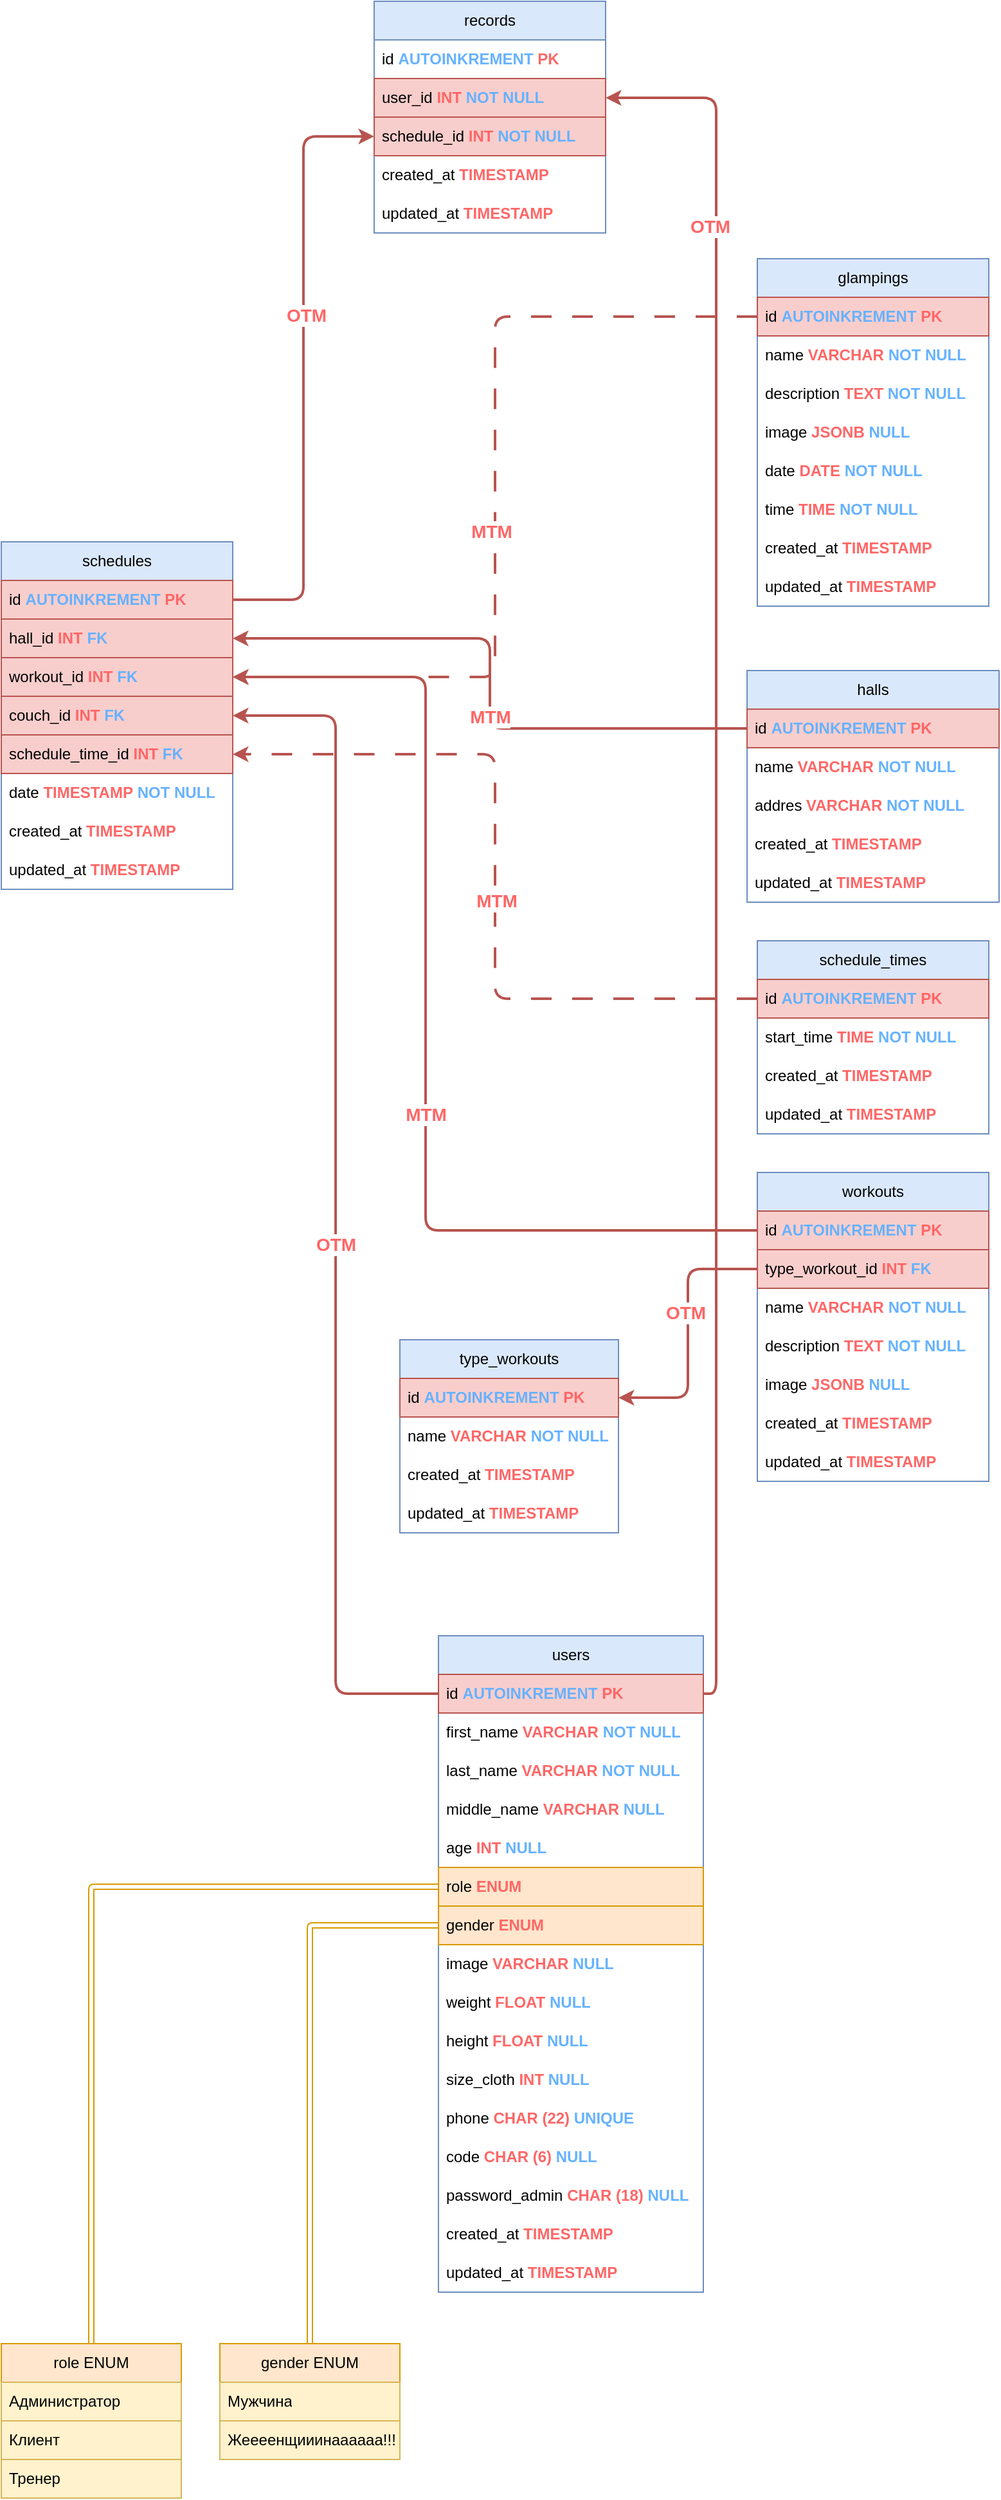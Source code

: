 <mxfile>
    <diagram id="YjDJqb5pIsC0xwP5nwSl" name="Database">
        <mxGraphModel dx="1408" dy="2082" grid="1" gridSize="10" guides="1" tooltips="1" connect="1" arrows="1" fold="1" page="1" pageScale="1" pageWidth="827" pageHeight="1169" math="0" shadow="0">
            <root>
                <mxCell id="0"/>
                <mxCell id="1" parent="0"/>
                <mxCell id="2" value="users" style="swimlane;fontStyle=0;childLayout=stackLayout;horizontal=1;startSize=30;horizontalStack=0;resizeParent=1;resizeParentMax=0;resizeLast=0;collapsible=1;marginBottom=0;whiteSpace=wrap;html=1;fillColor=#dae8fc;strokeColor=#6c8ebf;" parent="1" vertex="1">
                    <mxGeometry x="370" y="730" width="206" height="510" as="geometry"/>
                </mxCell>
                <mxCell id="3" value="id &lt;b&gt;&lt;font color=&quot;#66b2ff&quot;&gt;AUTOINKREMENT&lt;/font&gt;&lt;/b&gt; &lt;b&gt;&lt;font color=&quot;#ff6666&quot;&gt;PK&lt;/font&gt;&lt;/b&gt;" style="text;strokeColor=#b85450;fillColor=#f8cecc;align=left;verticalAlign=middle;spacingLeft=4;spacingRight=4;overflow=hidden;points=[[0,0.5],[1,0.5]];portConstraint=eastwest;rotatable=0;whiteSpace=wrap;html=1;" parent="2" vertex="1">
                    <mxGeometry y="30" width="206" height="30" as="geometry"/>
                </mxCell>
                <mxCell id="4" value="first_name &lt;b&gt;&lt;font color=&quot;#ff6666&quot;&gt;VARCHAR&lt;/font&gt;&lt;/b&gt; &lt;b&gt;&lt;font color=&quot;#66b2ff&quot;&gt;NOT NULL&lt;/font&gt;&lt;/b&gt;" style="text;strokeColor=none;fillColor=none;align=left;verticalAlign=middle;spacingLeft=4;spacingRight=4;overflow=hidden;points=[[0,0.5],[1,0.5]];portConstraint=eastwest;rotatable=0;whiteSpace=wrap;html=1;" parent="2" vertex="1">
                    <mxGeometry y="60" width="206" height="30" as="geometry"/>
                </mxCell>
                <mxCell id="5" value="last_name&amp;nbsp;&lt;b style=&quot;border-color: var(--border-color);&quot;&gt;&lt;font style=&quot;border-color: var(--border-color);&quot; color=&quot;#ff6666&quot;&gt;VARCHAR&lt;/font&gt;&lt;/b&gt;&amp;nbsp;&lt;b style=&quot;border-color: var(--border-color);&quot;&gt;&lt;font style=&quot;border-color: var(--border-color);&quot; color=&quot;#66b2ff&quot;&gt;NOT NULL&lt;/font&gt;&lt;/b&gt;" style="text;strokeColor=none;fillColor=none;align=left;verticalAlign=middle;spacingLeft=4;spacingRight=4;overflow=hidden;points=[[0,0.5],[1,0.5]];portConstraint=eastwest;rotatable=0;whiteSpace=wrap;html=1;" parent="2" vertex="1">
                    <mxGeometry y="90" width="206" height="30" as="geometry"/>
                </mxCell>
                <mxCell id="6" value="middle_name&amp;nbsp;&lt;b style=&quot;border-color: var(--border-color);&quot;&gt;&lt;font style=&quot;border-color: var(--border-color);&quot; color=&quot;#ff6666&quot;&gt;VARCHAR&lt;/font&gt;&lt;/b&gt;&amp;nbsp;&lt;b style=&quot;border-color: var(--border-color);&quot;&gt;&lt;font style=&quot;border-color: var(--border-color);&quot; color=&quot;#66b2ff&quot;&gt;NULL&lt;/font&gt;&lt;/b&gt;" style="text;strokeColor=none;fillColor=none;align=left;verticalAlign=middle;spacingLeft=4;spacingRight=4;overflow=hidden;points=[[0,0.5],[1,0.5]];portConstraint=eastwest;rotatable=0;whiteSpace=wrap;html=1;" parent="2" vertex="1">
                    <mxGeometry y="120" width="206" height="30" as="geometry"/>
                </mxCell>
                <mxCell id="25" value="age &lt;font color=&quot;#ff6666&quot;&gt;&lt;b&gt;INT&lt;/b&gt;&lt;/font&gt; &lt;b&gt;&lt;font color=&quot;#66b2ff&quot;&gt;NULL&lt;/font&gt;&lt;/b&gt;" style="text;strokeColor=none;fillColor=none;align=left;verticalAlign=middle;spacingLeft=4;spacingRight=4;overflow=hidden;points=[[0,0.5],[1,0.5]];portConstraint=eastwest;rotatable=0;whiteSpace=wrap;html=1;" parent="2" vertex="1">
                    <mxGeometry y="150" width="206" height="30" as="geometry"/>
                </mxCell>
                <mxCell id="7" value="role &lt;b&gt;&lt;font color=&quot;#ff6666&quot;&gt;ENUM&lt;/font&gt;&lt;/b&gt;" style="text;strokeColor=#d79b00;fillColor=#ffe6cc;align=left;verticalAlign=middle;spacingLeft=4;spacingRight=4;overflow=hidden;points=[[0,0.5],[1,0.5]];portConstraint=eastwest;rotatable=0;whiteSpace=wrap;html=1;" parent="2" vertex="1">
                    <mxGeometry y="180" width="206" height="30" as="geometry"/>
                </mxCell>
                <mxCell id="24" value="gender &lt;b&gt;&lt;font color=&quot;#ff6666&quot;&gt;ENUM&lt;/font&gt;&lt;/b&gt;" style="text;strokeColor=#d79b00;fillColor=#ffe6cc;align=left;verticalAlign=middle;spacingLeft=4;spacingRight=4;overflow=hidden;points=[[0,0.5],[1,0.5]];portConstraint=eastwest;rotatable=0;whiteSpace=wrap;html=1;" parent="2" vertex="1">
                    <mxGeometry y="210" width="206" height="30" as="geometry"/>
                </mxCell>
                <mxCell id="20" value="image &lt;b&gt;&lt;font color=&quot;#ff6666&quot;&gt;VARCHAR&lt;/font&gt;&lt;/b&gt; &lt;b&gt;&lt;font color=&quot;#66b2ff&quot;&gt;NULL&lt;/font&gt;&lt;/b&gt;" style="text;strokeColor=none;fillColor=none;align=left;verticalAlign=middle;spacingLeft=4;spacingRight=4;overflow=hidden;points=[[0,0.5],[1,0.5]];portConstraint=eastwest;rotatable=0;whiteSpace=wrap;html=1;" parent="2" vertex="1">
                    <mxGeometry y="240" width="206" height="30" as="geometry"/>
                </mxCell>
                <mxCell id="16" value="weight &lt;b&gt;&lt;font color=&quot;#ff6666&quot;&gt;FLOAT&lt;/font&gt;&lt;/b&gt;&amp;nbsp;&lt;b style=&quot;border-color: var(--border-color);&quot;&gt;&lt;font style=&quot;border-color: var(--border-color);&quot; color=&quot;#66b2ff&quot;&gt;NULL&lt;/font&gt;&lt;/b&gt;" style="text;strokeColor=none;fillColor=none;align=left;verticalAlign=middle;spacingLeft=4;spacingRight=4;overflow=hidden;points=[[0,0.5],[1,0.5]];portConstraint=eastwest;rotatable=0;whiteSpace=wrap;html=1;" parent="2" vertex="1">
                    <mxGeometry y="270" width="206" height="30" as="geometry"/>
                </mxCell>
                <mxCell id="17" value="height&amp;nbsp;&lt;b style=&quot;border-color: var(--border-color);&quot;&gt;&lt;font style=&quot;border-color: var(--border-color);&quot; color=&quot;#ff6666&quot;&gt;FLOAT&lt;/font&gt;&lt;/b&gt;&amp;nbsp;&lt;b style=&quot;border-color: var(--border-color);&quot;&gt;&lt;font style=&quot;border-color: var(--border-color);&quot; color=&quot;#66b2ff&quot;&gt;NULL&lt;/font&gt;&lt;/b&gt;" style="text;strokeColor=none;fillColor=none;align=left;verticalAlign=middle;spacingLeft=4;spacingRight=4;overflow=hidden;points=[[0,0.5],[1,0.5]];portConstraint=eastwest;rotatable=0;whiteSpace=wrap;html=1;" parent="2" vertex="1">
                    <mxGeometry y="300" width="206" height="30" as="geometry"/>
                </mxCell>
                <mxCell id="18" value="size_cloth&amp;nbsp;&lt;font style=&quot;border-color: var(--border-color);&quot; color=&quot;#ff6666&quot;&gt;&lt;b style=&quot;border-color: var(--border-color);&quot;&gt;INT&lt;/b&gt;&lt;/font&gt;&amp;nbsp;&lt;b style=&quot;border-color: var(--border-color);&quot;&gt;&lt;font style=&quot;border-color: var(--border-color);&quot; color=&quot;#66b2ff&quot;&gt;NULL&lt;/font&gt;&lt;/b&gt;" style="text;strokeColor=none;fillColor=none;align=left;verticalAlign=middle;spacingLeft=4;spacingRight=4;overflow=hidden;points=[[0,0.5],[1,0.5]];portConstraint=eastwest;rotatable=0;whiteSpace=wrap;html=1;" parent="2" vertex="1">
                    <mxGeometry y="330" width="206" height="30" as="geometry"/>
                </mxCell>
                <mxCell id="8" value="phone &lt;b&gt;&lt;font color=&quot;#ff6666&quot;&gt;CHAR (22)&lt;/font&gt;&lt;/b&gt; &lt;b&gt;&lt;font color=&quot;#66b2ff&quot;&gt;UNIQUE&lt;/font&gt;&lt;/b&gt;" style="text;strokeColor=none;fillColor=none;align=left;verticalAlign=middle;spacingLeft=4;spacingRight=4;overflow=hidden;points=[[0,0.5],[1,0.5]];portConstraint=eastwest;rotatable=0;whiteSpace=wrap;html=1;" parent="2" vertex="1">
                    <mxGeometry y="360" width="206" height="30" as="geometry"/>
                </mxCell>
                <mxCell id="9" value="code &lt;b&gt;&lt;font color=&quot;#ff6666&quot;&gt;CHAR (6) &lt;/font&gt;&lt;font color=&quot;#66b2ff&quot;&gt;NULL&lt;/font&gt;&lt;/b&gt;" style="text;strokeColor=none;fillColor=none;align=left;verticalAlign=middle;spacingLeft=4;spacingRight=4;overflow=hidden;points=[[0,0.5],[1,0.5]];portConstraint=eastwest;rotatable=0;whiteSpace=wrap;html=1;" parent="2" vertex="1">
                    <mxGeometry y="390" width="206" height="30" as="geometry"/>
                </mxCell>
                <mxCell id="10" value="password_admin &lt;b&gt;&lt;font color=&quot;#ff6666&quot;&gt;CHAR (18) &lt;/font&gt;&lt;font color=&quot;#66b2ff&quot;&gt;NULL&lt;/font&gt;&lt;/b&gt;" style="text;strokeColor=none;fillColor=none;align=left;verticalAlign=middle;spacingLeft=4;spacingRight=4;overflow=hidden;points=[[0,0.5],[1,0.5]];portConstraint=eastwest;rotatable=0;whiteSpace=wrap;html=1;" parent="2" vertex="1">
                    <mxGeometry y="420" width="206" height="30" as="geometry"/>
                </mxCell>
                <mxCell id="11" value="created_at &lt;b&gt;&lt;font color=&quot;#ff6666&quot;&gt;TIMESTAMP&lt;/font&gt;&lt;/b&gt;" style="text;strokeColor=none;fillColor=none;align=left;verticalAlign=middle;spacingLeft=4;spacingRight=4;overflow=hidden;points=[[0,0.5],[1,0.5]];portConstraint=eastwest;rotatable=0;whiteSpace=wrap;html=1;" parent="2" vertex="1">
                    <mxGeometry y="450" width="206" height="30" as="geometry"/>
                </mxCell>
                <mxCell id="12" value="updated_at&amp;nbsp;&lt;b style=&quot;border-color: var(--border-color);&quot;&gt;&lt;font style=&quot;border-color: var(--border-color);&quot; color=&quot;#ff6666&quot;&gt;TIMESTAMP&lt;/font&gt;&lt;/b&gt;" style="text;strokeColor=none;fillColor=none;align=left;verticalAlign=middle;spacingLeft=4;spacingRight=4;overflow=hidden;points=[[0,0.5],[1,0.5]];portConstraint=eastwest;rotatable=0;whiteSpace=wrap;html=1;" parent="2" vertex="1">
                    <mxGeometry y="480" width="206" height="30" as="geometry"/>
                </mxCell>
                <mxCell id="45" style="edgeStyle=orthogonalEdgeStyle;shape=link;html=1;exitX=0.5;exitY=0;exitDx=0;exitDy=0;fillColor=#ffe6cc;strokeColor=#d79b00;" parent="1" source="26" target="7" edge="1">
                    <mxGeometry relative="1" as="geometry"/>
                </mxCell>
                <mxCell id="26" value="role ENUM" style="swimlane;fontStyle=0;childLayout=stackLayout;horizontal=1;startSize=30;horizontalStack=0;resizeParent=1;resizeParentMax=0;resizeLast=0;collapsible=1;marginBottom=0;whiteSpace=wrap;html=1;fillColor=#ffe6cc;strokeColor=#d79b00;" parent="1" vertex="1">
                    <mxGeometry x="30" y="1280" width="140" height="120" as="geometry"/>
                </mxCell>
                <mxCell id="27" value="Администратор" style="text;strokeColor=#d6b656;fillColor=#fff2cc;align=left;verticalAlign=middle;spacingLeft=4;spacingRight=4;overflow=hidden;points=[[0,0.5],[1,0.5]];portConstraint=eastwest;rotatable=0;whiteSpace=wrap;html=1;" parent="26" vertex="1">
                    <mxGeometry y="30" width="140" height="30" as="geometry"/>
                </mxCell>
                <mxCell id="28" value="Клиент" style="text;strokeColor=#d6b656;fillColor=#fff2cc;align=left;verticalAlign=middle;spacingLeft=4;spacingRight=4;overflow=hidden;points=[[0,0.5],[1,0.5]];portConstraint=eastwest;rotatable=0;whiteSpace=wrap;html=1;" parent="26" vertex="1">
                    <mxGeometry y="60" width="140" height="30" as="geometry"/>
                </mxCell>
                <mxCell id="43" value="Тренер" style="text;strokeColor=#d6b656;fillColor=#fff2cc;align=left;verticalAlign=middle;spacingLeft=4;spacingRight=4;overflow=hidden;points=[[0,0.5],[1,0.5]];portConstraint=eastwest;rotatable=0;whiteSpace=wrap;html=1;" parent="26" vertex="1">
                    <mxGeometry y="90" width="140" height="30" as="geometry"/>
                </mxCell>
                <mxCell id="50" style="edgeStyle=orthogonalEdgeStyle;shape=link;html=1;exitX=0.5;exitY=0;exitDx=0;exitDy=0;fillColor=#ffe6cc;strokeColor=#d79b00;" parent="1" source="46" target="24" edge="1">
                    <mxGeometry relative="1" as="geometry"/>
                </mxCell>
                <mxCell id="46" value="&lt;span style=&quot;text-align: left;&quot;&gt;gender&lt;/span&gt;&amp;nbsp;ENUM" style="swimlane;fontStyle=0;childLayout=stackLayout;horizontal=1;startSize=30;horizontalStack=0;resizeParent=1;resizeParentMax=0;resizeLast=0;collapsible=1;marginBottom=0;whiteSpace=wrap;html=1;fillColor=#ffe6cc;strokeColor=#d79b00;" parent="1" vertex="1">
                    <mxGeometry x="200" y="1280" width="140" height="90" as="geometry"/>
                </mxCell>
                <mxCell id="47" value="Мужчина" style="text;strokeColor=#d6b656;fillColor=#fff2cc;align=left;verticalAlign=middle;spacingLeft=4;spacingRight=4;overflow=hidden;points=[[0,0.5],[1,0.5]];portConstraint=eastwest;rotatable=0;whiteSpace=wrap;html=1;" parent="46" vertex="1">
                    <mxGeometry y="30" width="140" height="30" as="geometry"/>
                </mxCell>
                <mxCell id="49" value="Жеееенщииинаааааа!!!" style="text;strokeColor=#d6b656;fillColor=#fff2cc;align=left;verticalAlign=middle;spacingLeft=4;spacingRight=4;overflow=hidden;points=[[0,0.5],[1,0.5]];portConstraint=eastwest;rotatable=0;whiteSpace=wrap;html=1;" parent="46" vertex="1">
                    <mxGeometry y="60" width="140" height="30" as="geometry"/>
                </mxCell>
                <mxCell id="51" value="type_workouts" style="swimlane;fontStyle=0;childLayout=stackLayout;horizontal=1;startSize=30;horizontalStack=0;resizeParent=1;resizeParentMax=0;resizeLast=0;collapsible=1;marginBottom=0;whiteSpace=wrap;html=1;fillColor=#dae8fc;strokeColor=#6c8ebf;" parent="1" vertex="1">
                    <mxGeometry x="340" y="500" width="170" height="150" as="geometry"/>
                </mxCell>
                <mxCell id="52" value="id&amp;nbsp;&lt;b style=&quot;border-color: var(--border-color);&quot;&gt;&lt;font style=&quot;border-color: var(--border-color);&quot; color=&quot;#66b2ff&quot;&gt;AUTOINKREMENT&lt;/font&gt;&lt;/b&gt;&amp;nbsp;&lt;b style=&quot;border-color: var(--border-color);&quot;&gt;&lt;font style=&quot;border-color: var(--border-color);&quot; color=&quot;#ff6666&quot;&gt;PK&lt;/font&gt;&lt;/b&gt;" style="text;strokeColor=#b85450;fillColor=#f8cecc;align=left;verticalAlign=middle;spacingLeft=4;spacingRight=4;overflow=hidden;points=[[0,0.5],[1,0.5]];portConstraint=eastwest;rotatable=0;whiteSpace=wrap;html=1;" parent="51" vertex="1">
                    <mxGeometry y="30" width="170" height="30" as="geometry"/>
                </mxCell>
                <mxCell id="53" value="name&amp;nbsp;&lt;b style=&quot;border-color: var(--border-color);&quot;&gt;&lt;font style=&quot;border-color: var(--border-color);&quot; color=&quot;#ff6666&quot;&gt;VARCHAR&lt;/font&gt;&lt;/b&gt;&amp;nbsp;&lt;b style=&quot;border-color: var(--border-color);&quot;&gt;&lt;font style=&quot;border-color: var(--border-color);&quot; color=&quot;#66b2ff&quot;&gt;NOT NULL&lt;/font&gt;&lt;/b&gt;" style="text;strokeColor=none;fillColor=none;align=left;verticalAlign=middle;spacingLeft=4;spacingRight=4;overflow=hidden;points=[[0,0.5],[1,0.5]];portConstraint=eastwest;rotatable=0;whiteSpace=wrap;html=1;" parent="51" vertex="1">
                    <mxGeometry y="60" width="170" height="30" as="geometry"/>
                </mxCell>
                <mxCell id="68" value="created_at&amp;nbsp;&lt;b style=&quot;border-color: var(--border-color);&quot;&gt;&lt;font style=&quot;border-color: var(--border-color);&quot; color=&quot;#ff6666&quot;&gt;TIMESTAMP&lt;/font&gt;&lt;/b&gt;" style="text;strokeColor=none;fillColor=none;align=left;verticalAlign=middle;spacingLeft=4;spacingRight=4;overflow=hidden;points=[[0,0.5],[1,0.5]];portConstraint=eastwest;rotatable=0;whiteSpace=wrap;html=1;" parent="51" vertex="1">
                    <mxGeometry y="90" width="170" height="30" as="geometry"/>
                </mxCell>
                <mxCell id="69" value="updated_at&amp;nbsp;&lt;b style=&quot;border-color: var(--border-color);&quot;&gt;&lt;font style=&quot;border-color: var(--border-color);&quot; color=&quot;#ff6666&quot;&gt;TIMESTAMP&lt;/font&gt;&lt;/b&gt;" style="text;strokeColor=none;fillColor=none;align=left;verticalAlign=middle;spacingLeft=4;spacingRight=4;overflow=hidden;points=[[0,0.5],[1,0.5]];portConstraint=eastwest;rotatable=0;whiteSpace=wrap;html=1;" parent="51" vertex="1">
                    <mxGeometry y="120" width="170" height="30" as="geometry"/>
                </mxCell>
                <mxCell id="70" value="workouts" style="swimlane;fontStyle=0;childLayout=stackLayout;horizontal=1;startSize=30;horizontalStack=0;resizeParent=1;resizeParentMax=0;resizeLast=0;collapsible=1;marginBottom=0;whiteSpace=wrap;html=1;fillColor=#dae8fc;strokeColor=#6c8ebf;" parent="1" vertex="1">
                    <mxGeometry x="618" y="370" width="180" height="240" as="geometry"/>
                </mxCell>
                <mxCell id="71" value="id&amp;nbsp;&lt;b style=&quot;border-color: var(--border-color);&quot;&gt;&lt;font style=&quot;border-color: var(--border-color);&quot; color=&quot;#66b2ff&quot;&gt;AUTOINKREMENT&lt;/font&gt;&lt;/b&gt;&amp;nbsp;&lt;b style=&quot;border-color: var(--border-color);&quot;&gt;&lt;font style=&quot;border-color: var(--border-color);&quot; color=&quot;#ff6666&quot;&gt;PK&lt;/font&gt;&lt;/b&gt;" style="text;strokeColor=#b85450;fillColor=#f8cecc;align=left;verticalAlign=middle;spacingLeft=4;spacingRight=4;overflow=hidden;points=[[0,0.5],[1,0.5]];portConstraint=eastwest;rotatable=0;whiteSpace=wrap;html=1;" parent="70" vertex="1">
                    <mxGeometry y="30" width="180" height="30" as="geometry"/>
                </mxCell>
                <mxCell id="77" value="&lt;span style=&quot;text-align: center;&quot;&gt;type_workout_id &lt;b&gt;&lt;font color=&quot;#ff6666&quot;&gt;INT&lt;/font&gt;&lt;/b&gt; &lt;b&gt;&lt;font color=&quot;#66b2ff&quot;&gt;FK&lt;/font&gt;&lt;/b&gt;&lt;/span&gt;" style="text;strokeColor=#b85450;fillColor=#f8cecc;align=left;verticalAlign=middle;spacingLeft=4;spacingRight=4;overflow=hidden;points=[[0,0.5],[1,0.5]];portConstraint=eastwest;rotatable=0;whiteSpace=wrap;html=1;" parent="70" vertex="1">
                    <mxGeometry y="60" width="180" height="30" as="geometry"/>
                </mxCell>
                <mxCell id="72" value="name&amp;nbsp;&lt;b style=&quot;border-color: var(--border-color);&quot;&gt;&lt;font style=&quot;border-color: var(--border-color);&quot; color=&quot;#ff6666&quot;&gt;VARCHAR&lt;/font&gt;&lt;/b&gt;&amp;nbsp;&lt;b style=&quot;border-color: var(--border-color);&quot;&gt;&lt;font style=&quot;border-color: var(--border-color);&quot; color=&quot;#66b2ff&quot;&gt;NOT NULL&lt;/font&gt;&lt;/b&gt;" style="text;strokeColor=none;fillColor=none;align=left;verticalAlign=middle;spacingLeft=4;spacingRight=4;overflow=hidden;points=[[0,0.5],[1,0.5]];portConstraint=eastwest;rotatable=0;whiteSpace=wrap;html=1;" parent="70" vertex="1">
                    <mxGeometry y="90" width="180" height="30" as="geometry"/>
                </mxCell>
                <mxCell id="75" value="description&amp;nbsp;&lt;b style=&quot;border-color: var(--border-color);&quot;&gt;&lt;font style=&quot;border-color: var(--border-color);&quot; color=&quot;#ff6666&quot;&gt;TEXT&lt;/font&gt;&lt;/b&gt;&amp;nbsp;&lt;b style=&quot;border-color: var(--border-color);&quot;&gt;&lt;font style=&quot;border-color: var(--border-color);&quot; color=&quot;#66b2ff&quot;&gt;NOT NULL&lt;/font&gt;&lt;/b&gt;" style="text;strokeColor=none;fillColor=none;align=left;verticalAlign=middle;spacingLeft=4;spacingRight=4;overflow=hidden;points=[[0,0.5],[1,0.5]];portConstraint=eastwest;rotatable=0;whiteSpace=wrap;html=1;" parent="70" vertex="1">
                    <mxGeometry y="120" width="180" height="30" as="geometry"/>
                </mxCell>
                <mxCell id="76" value="image &lt;b&gt;&lt;font color=&quot;#ff6666&quot;&gt;JSONB&amp;nbsp;&lt;/font&gt;&lt;/b&gt;&lt;b style=&quot;border-color: var(--border-color);&quot;&gt;&lt;font style=&quot;border-color: var(--border-color);&quot; color=&quot;#66b2ff&quot;&gt;NULL&lt;/font&gt;&lt;/b&gt;" style="text;strokeColor=none;fillColor=none;align=left;verticalAlign=middle;spacingLeft=4;spacingRight=4;overflow=hidden;points=[[0,0.5],[1,0.5]];portConstraint=eastwest;rotatable=0;whiteSpace=wrap;html=1;" parent="70" vertex="1">
                    <mxGeometry y="150" width="180" height="30" as="geometry"/>
                </mxCell>
                <mxCell id="82" value="created_at&amp;nbsp;&lt;b style=&quot;border-color: var(--border-color);&quot;&gt;&lt;font style=&quot;border-color: var(--border-color);&quot; color=&quot;#ff6666&quot;&gt;TIMESTAMP&lt;/font&gt;&lt;/b&gt;" style="text;strokeColor=none;fillColor=none;align=left;verticalAlign=middle;spacingLeft=4;spacingRight=4;overflow=hidden;points=[[0,0.5],[1,0.5]];portConstraint=eastwest;rotatable=0;whiteSpace=wrap;html=1;" parent="70" vertex="1">
                    <mxGeometry y="180" width="180" height="30" as="geometry"/>
                </mxCell>
                <mxCell id="83" value="updated_at&amp;nbsp;&lt;b style=&quot;border-color: var(--border-color);&quot;&gt;&lt;font style=&quot;border-color: var(--border-color);&quot; color=&quot;#ff6666&quot;&gt;TIMESTAMP&lt;/font&gt;&lt;/b&gt;" style="text;strokeColor=none;fillColor=none;align=left;verticalAlign=middle;spacingLeft=4;spacingRight=4;overflow=hidden;points=[[0,0.5],[1,0.5]];portConstraint=eastwest;rotatable=0;whiteSpace=wrap;html=1;" parent="70" vertex="1">
                    <mxGeometry y="210" width="180" height="30" as="geometry"/>
                </mxCell>
                <mxCell id="84" value="glampings" style="swimlane;fontStyle=0;childLayout=stackLayout;horizontal=1;startSize=30;horizontalStack=0;resizeParent=1;resizeParentMax=0;resizeLast=0;collapsible=1;marginBottom=0;whiteSpace=wrap;html=1;fillColor=#dae8fc;strokeColor=#6c8ebf;" parent="1" vertex="1">
                    <mxGeometry x="618" y="-340" width="180" height="270" as="geometry"/>
                </mxCell>
                <mxCell id="85" value="id&amp;nbsp;&lt;b style=&quot;border-color: var(--border-color);&quot;&gt;&lt;font style=&quot;border-color: var(--border-color);&quot; color=&quot;#66b2ff&quot;&gt;AUTOINKREMENT&lt;/font&gt;&lt;/b&gt;&amp;nbsp;&lt;b style=&quot;border-color: var(--border-color);&quot;&gt;&lt;font style=&quot;border-color: var(--border-color);&quot; color=&quot;#ff6666&quot;&gt;PK&lt;/font&gt;&lt;/b&gt;" style="text;strokeColor=#b85450;fillColor=#f8cecc;align=left;verticalAlign=middle;spacingLeft=4;spacingRight=4;overflow=hidden;points=[[0,0.5],[1,0.5]];portConstraint=eastwest;rotatable=0;whiteSpace=wrap;html=1;" parent="84" vertex="1">
                    <mxGeometry y="30" width="180" height="30" as="geometry"/>
                </mxCell>
                <mxCell id="87" value="name&amp;nbsp;&lt;b style=&quot;border-color: var(--border-color);&quot;&gt;&lt;font style=&quot;border-color: var(--border-color);&quot; color=&quot;#ff6666&quot;&gt;VARCHAR&lt;/font&gt;&lt;/b&gt;&amp;nbsp;&lt;b style=&quot;border-color: var(--border-color);&quot;&gt;&lt;font style=&quot;border-color: var(--border-color);&quot; color=&quot;#66b2ff&quot;&gt;NOT NULL&lt;/font&gt;&lt;/b&gt;" style="text;strokeColor=none;fillColor=none;align=left;verticalAlign=middle;spacingLeft=4;spacingRight=4;overflow=hidden;points=[[0,0.5],[1,0.5]];portConstraint=eastwest;rotatable=0;whiteSpace=wrap;html=1;" parent="84" vertex="1">
                    <mxGeometry y="60" width="180" height="30" as="geometry"/>
                </mxCell>
                <mxCell id="88" value="description&amp;nbsp;&lt;b style=&quot;border-color: var(--border-color);&quot;&gt;&lt;font style=&quot;border-color: var(--border-color);&quot; color=&quot;#ff6666&quot;&gt;TEXT&lt;/font&gt;&lt;/b&gt;&amp;nbsp;&lt;b style=&quot;border-color: var(--border-color);&quot;&gt;&lt;font style=&quot;border-color: var(--border-color);&quot; color=&quot;#66b2ff&quot;&gt;NOT NULL&lt;/font&gt;&lt;/b&gt;" style="text;strokeColor=none;fillColor=none;align=left;verticalAlign=middle;spacingLeft=4;spacingRight=4;overflow=hidden;points=[[0,0.5],[1,0.5]];portConstraint=eastwest;rotatable=0;whiteSpace=wrap;html=1;" parent="84" vertex="1">
                    <mxGeometry y="90" width="180" height="30" as="geometry"/>
                </mxCell>
                <mxCell id="89" value="image &lt;b&gt;&lt;font color=&quot;#ff6666&quot;&gt;JSONB&amp;nbsp;&lt;/font&gt;&lt;/b&gt;&lt;b style=&quot;border-color: var(--border-color);&quot;&gt;&lt;font style=&quot;border-color: var(--border-color);&quot; color=&quot;#66b2ff&quot;&gt;NULL&lt;/font&gt;&lt;/b&gt;" style="text;strokeColor=none;fillColor=none;align=left;verticalAlign=middle;spacingLeft=4;spacingRight=4;overflow=hidden;points=[[0,0.5],[1,0.5]];portConstraint=eastwest;rotatable=0;whiteSpace=wrap;html=1;" parent="84" vertex="1">
                    <mxGeometry y="120" width="180" height="30" as="geometry"/>
                </mxCell>
                <mxCell id="119" value="date &lt;b&gt;&lt;font color=&quot;#ff6666&quot;&gt;DATE &lt;/font&gt;&lt;font color=&quot;#66b2ff&quot;&gt;NOT NULL&lt;/font&gt;&lt;/b&gt;" style="text;strokeColor=none;fillColor=none;align=left;verticalAlign=middle;spacingLeft=4;spacingRight=4;overflow=hidden;points=[[0,0.5],[1,0.5]];portConstraint=eastwest;rotatable=0;whiteSpace=wrap;html=1;" parent="84" vertex="1">
                    <mxGeometry y="150" width="180" height="30" as="geometry"/>
                </mxCell>
                <mxCell id="120" value="time&amp;nbsp;&lt;b&gt;&lt;font color=&quot;#ff6666&quot;&gt;TIME&amp;nbsp;&lt;/font&gt;&lt;font color=&quot;#66b2ff&quot;&gt;NOT NULL&lt;/font&gt;&lt;/b&gt;" style="text;strokeColor=none;fillColor=none;align=left;verticalAlign=middle;spacingLeft=4;spacingRight=4;overflow=hidden;points=[[0,0.5],[1,0.5]];portConstraint=eastwest;rotatable=0;whiteSpace=wrap;html=1;" parent="84" vertex="1">
                    <mxGeometry y="180" width="180" height="30" as="geometry"/>
                </mxCell>
                <mxCell id="90" value="created_at&amp;nbsp;&lt;b style=&quot;border-color: var(--border-color);&quot;&gt;&lt;font style=&quot;border-color: var(--border-color);&quot; color=&quot;#ff6666&quot;&gt;TIMESTAMP&lt;/font&gt;&lt;/b&gt;" style="text;strokeColor=none;fillColor=none;align=left;verticalAlign=middle;spacingLeft=4;spacingRight=4;overflow=hidden;points=[[0,0.5],[1,0.5]];portConstraint=eastwest;rotatable=0;whiteSpace=wrap;html=1;" parent="84" vertex="1">
                    <mxGeometry y="210" width="180" height="30" as="geometry"/>
                </mxCell>
                <mxCell id="91" value="updated_at&amp;nbsp;&lt;b style=&quot;border-color: var(--border-color);&quot;&gt;&lt;font style=&quot;border-color: var(--border-color);&quot; color=&quot;#ff6666&quot;&gt;TIMESTAMP&lt;/font&gt;&lt;/b&gt;" style="text;strokeColor=none;fillColor=none;align=left;verticalAlign=middle;spacingLeft=4;spacingRight=4;overflow=hidden;points=[[0,0.5],[1,0.5]];portConstraint=eastwest;rotatable=0;whiteSpace=wrap;html=1;" parent="84" vertex="1">
                    <mxGeometry y="240" width="180" height="30" as="geometry"/>
                </mxCell>
                <mxCell id="100" value="schedules" style="swimlane;fontStyle=0;childLayout=stackLayout;horizontal=1;startSize=30;horizontalStack=0;resizeParent=1;resizeParentMax=0;resizeLast=0;collapsible=1;marginBottom=0;whiteSpace=wrap;html=1;fillColor=#dae8fc;strokeColor=#6c8ebf;" parent="1" vertex="1">
                    <mxGeometry x="30" y="-120" width="180" height="270" as="geometry"/>
                </mxCell>
                <mxCell id="101" value="id&amp;nbsp;&lt;b style=&quot;border-color: var(--border-color);&quot;&gt;&lt;font style=&quot;border-color: var(--border-color);&quot; color=&quot;#66b2ff&quot;&gt;AUTOINKREMENT&lt;/font&gt;&lt;/b&gt;&amp;nbsp;&lt;b style=&quot;border-color: var(--border-color);&quot;&gt;&lt;font style=&quot;border-color: var(--border-color);&quot; color=&quot;#ff6666&quot;&gt;PK&lt;/font&gt;&lt;/b&gt;" style="text;strokeColor=#b85450;fillColor=#f8cecc;align=left;verticalAlign=middle;spacingLeft=4;spacingRight=4;overflow=hidden;points=[[0,0.5],[1,0.5]];portConstraint=eastwest;rotatable=0;whiteSpace=wrap;html=1;" parent="100" vertex="1">
                    <mxGeometry y="30" width="180" height="30" as="geometry"/>
                </mxCell>
                <mxCell id="102" value="&lt;span style=&quot;text-align: center;&quot;&gt;hall_id&amp;nbsp;&lt;b&gt;&lt;font color=&quot;#ff6666&quot;&gt;INT&lt;/font&gt;&lt;/b&gt; &lt;b&gt;&lt;font color=&quot;#66b2ff&quot;&gt;FK&lt;/font&gt;&lt;/b&gt;&lt;/span&gt;" style="text;strokeColor=#b85450;fillColor=#f8cecc;align=left;verticalAlign=middle;spacingLeft=4;spacingRight=4;overflow=hidden;points=[[0,0.5],[1,0.5]];portConstraint=eastwest;rotatable=0;whiteSpace=wrap;html=1;" parent="100" vertex="1">
                    <mxGeometry y="60" width="180" height="30" as="geometry"/>
                </mxCell>
                <mxCell id="127" value="&lt;span style=&quot;text-align: center;&quot;&gt;workout_id&amp;nbsp;&lt;b&gt;&lt;font color=&quot;#ff6666&quot;&gt;INT&lt;/font&gt;&lt;/b&gt; &lt;b&gt;&lt;font color=&quot;#66b2ff&quot;&gt;FK&lt;/font&gt;&lt;/b&gt;&lt;/span&gt;" style="text;strokeColor=#b85450;fillColor=#f8cecc;align=left;verticalAlign=middle;spacingLeft=4;spacingRight=4;overflow=hidden;points=[[0,0.5],[1,0.5]];portConstraint=eastwest;rotatable=0;whiteSpace=wrap;html=1;" parent="100" vertex="1">
                    <mxGeometry y="90" width="180" height="30" as="geometry"/>
                </mxCell>
                <mxCell id="129" value="&lt;span style=&quot;text-align: center;&quot;&gt;couch_id&amp;nbsp;&lt;b&gt;&lt;font color=&quot;#ff6666&quot;&gt;INT&lt;/font&gt;&lt;/b&gt; &lt;b&gt;&lt;font color=&quot;#66b2ff&quot;&gt;FK&lt;/font&gt;&lt;/b&gt;&lt;/span&gt;" style="text;strokeColor=#b85450;fillColor=#f8cecc;align=left;verticalAlign=middle;spacingLeft=4;spacingRight=4;overflow=hidden;points=[[0,0.5],[1,0.5]];portConstraint=eastwest;rotatable=0;whiteSpace=wrap;html=1;" parent="100" vertex="1">
                    <mxGeometry y="120" width="180" height="30" as="geometry"/>
                </mxCell>
                <mxCell id="128" value="&lt;span style=&quot;text-align: center;&quot;&gt;schedule_time_id&amp;nbsp;&lt;b&gt;&lt;font color=&quot;#ff6666&quot;&gt;INT&lt;/font&gt;&lt;/b&gt; &lt;b&gt;&lt;font color=&quot;#66b2ff&quot;&gt;FK&lt;/font&gt;&lt;/b&gt;&lt;/span&gt;" style="text;strokeColor=#b85450;fillColor=#f8cecc;align=left;verticalAlign=middle;spacingLeft=4;spacingRight=4;overflow=hidden;points=[[0,0.5],[1,0.5]];portConstraint=eastwest;rotatable=0;whiteSpace=wrap;html=1;" parent="100" vertex="1">
                    <mxGeometry y="150" width="180" height="30" as="geometry"/>
                </mxCell>
                <mxCell id="130" value="date&amp;nbsp;&lt;b style=&quot;border-color: var(--border-color);&quot;&gt;&lt;font style=&quot;border-color: var(--border-color);&quot; color=&quot;#ff6666&quot;&gt;TIMESTAMP&lt;/font&gt;&lt;/b&gt;&lt;b style=&quot;&quot;&gt;&lt;font color=&quot;#ff6666&quot;&gt;&amp;nbsp;&lt;/font&gt;&lt;font color=&quot;#66b2ff&quot;&gt;NOT NULL&lt;/font&gt;&lt;/b&gt;" style="text;strokeColor=none;fillColor=none;align=left;verticalAlign=middle;spacingLeft=4;spacingRight=4;overflow=hidden;points=[[0,0.5],[1,0.5]];portConstraint=eastwest;rotatable=0;whiteSpace=wrap;html=1;" parent="100" vertex="1">
                    <mxGeometry y="180" width="180" height="30" as="geometry"/>
                </mxCell>
                <mxCell id="106" value="created_at&amp;nbsp;&lt;b style=&quot;border-color: var(--border-color);&quot;&gt;&lt;font style=&quot;border-color: var(--border-color);&quot; color=&quot;#ff6666&quot;&gt;TIMESTAMP&lt;/font&gt;&lt;/b&gt;" style="text;strokeColor=none;fillColor=none;align=left;verticalAlign=middle;spacingLeft=4;spacingRight=4;overflow=hidden;points=[[0,0.5],[1,0.5]];portConstraint=eastwest;rotatable=0;whiteSpace=wrap;html=1;" parent="100" vertex="1">
                    <mxGeometry y="210" width="180" height="30" as="geometry"/>
                </mxCell>
                <mxCell id="107" value="updated_at&amp;nbsp;&lt;b style=&quot;border-color: var(--border-color);&quot;&gt;&lt;font style=&quot;border-color: var(--border-color);&quot; color=&quot;#ff6666&quot;&gt;TIMESTAMP&lt;/font&gt;&lt;/b&gt;" style="text;strokeColor=none;fillColor=none;align=left;verticalAlign=middle;spacingLeft=4;spacingRight=4;overflow=hidden;points=[[0,0.5],[1,0.5]];portConstraint=eastwest;rotatable=0;whiteSpace=wrap;html=1;" parent="100" vertex="1">
                    <mxGeometry y="240" width="180" height="30" as="geometry"/>
                </mxCell>
                <mxCell id="108" value="schedule_times" style="swimlane;fontStyle=0;childLayout=stackLayout;horizontal=1;startSize=30;horizontalStack=0;resizeParent=1;resizeParentMax=0;resizeLast=0;collapsible=1;marginBottom=0;whiteSpace=wrap;html=1;fillColor=#dae8fc;strokeColor=#6c8ebf;" parent="1" vertex="1">
                    <mxGeometry x="618" y="190" width="180" height="150" as="geometry"/>
                </mxCell>
                <mxCell id="109" value="id&amp;nbsp;&lt;b style=&quot;border-color: var(--border-color);&quot;&gt;&lt;font style=&quot;border-color: var(--border-color);&quot; color=&quot;#66b2ff&quot;&gt;AUTOINKREMENT&lt;/font&gt;&lt;/b&gt;&amp;nbsp;&lt;b style=&quot;border-color: var(--border-color);&quot;&gt;&lt;font style=&quot;border-color: var(--border-color);&quot; color=&quot;#ff6666&quot;&gt;PK&lt;/font&gt;&lt;/b&gt;" style="text;strokeColor=#b85450;fillColor=#f8cecc;align=left;verticalAlign=middle;spacingLeft=4;spacingRight=4;overflow=hidden;points=[[0,0.5],[1,0.5]];portConstraint=eastwest;rotatable=0;whiteSpace=wrap;html=1;" parent="108" vertex="1">
                    <mxGeometry y="30" width="180" height="30" as="geometry"/>
                </mxCell>
                <mxCell id="111" value="start_time&amp;nbsp;&lt;font color=&quot;#ff6666&quot;&gt;&lt;b&gt;TIME&lt;/b&gt;&lt;/font&gt;&amp;nbsp;&lt;b style=&quot;border-color: var(--border-color);&quot;&gt;&lt;font style=&quot;border-color: var(--border-color);&quot; color=&quot;#66b2ff&quot;&gt;NOT NULL&lt;/font&gt;&lt;/b&gt;" style="text;strokeColor=none;fillColor=none;align=left;verticalAlign=middle;spacingLeft=4;spacingRight=4;overflow=hidden;points=[[0,0.5],[1,0.5]];portConstraint=eastwest;rotatable=0;whiteSpace=wrap;html=1;" parent="108" vertex="1">
                    <mxGeometry y="60" width="180" height="30" as="geometry"/>
                </mxCell>
                <mxCell id="114" value="created_at&amp;nbsp;&lt;b style=&quot;border-color: var(--border-color);&quot;&gt;&lt;font style=&quot;border-color: var(--border-color);&quot; color=&quot;#ff6666&quot;&gt;TIMESTAMP&lt;/font&gt;&lt;/b&gt;" style="text;strokeColor=none;fillColor=none;align=left;verticalAlign=middle;spacingLeft=4;spacingRight=4;overflow=hidden;points=[[0,0.5],[1,0.5]];portConstraint=eastwest;rotatable=0;whiteSpace=wrap;html=1;" parent="108" vertex="1">
                    <mxGeometry y="90" width="180" height="30" as="geometry"/>
                </mxCell>
                <mxCell id="115" value="updated_at&amp;nbsp;&lt;b style=&quot;border-color: var(--border-color);&quot;&gt;&lt;font style=&quot;border-color: var(--border-color);&quot; color=&quot;#ff6666&quot;&gt;TIMESTAMP&lt;/font&gt;&lt;/b&gt;" style="text;strokeColor=none;fillColor=none;align=left;verticalAlign=middle;spacingLeft=4;spacingRight=4;overflow=hidden;points=[[0,0.5],[1,0.5]];portConstraint=eastwest;rotatable=0;whiteSpace=wrap;html=1;" parent="108" vertex="1">
                    <mxGeometry y="120" width="180" height="30" as="geometry"/>
                </mxCell>
                <mxCell id="117" style="edgeStyle=orthogonalEdgeStyle;html=1;exitX=0;exitY=0.5;exitDx=0;exitDy=0;entryX=1;entryY=0.5;entryDx=0;entryDy=0;strokeWidth=2;fontSize=14;fontColor=#66B2FF;fillColor=#f8cecc;strokeColor=#b85450;" parent="1" source="77" target="52" edge="1">
                    <mxGeometry relative="1" as="geometry"/>
                </mxCell>
                <mxCell id="118" value="OTM" style="edgeLabel;html=1;align=center;verticalAlign=middle;resizable=0;points=[];fontSize=14;fontColor=#FF6666;fontStyle=1" parent="117" vertex="1" connectable="0">
                    <mxGeometry x="-0.159" y="-2" relative="1" as="geometry">
                        <mxPoint as="offset"/>
                    </mxGeometry>
                </mxCell>
                <mxCell id="134" style="edgeStyle=orthogonalEdgeStyle;html=1;exitX=0;exitY=0.25;exitDx=0;exitDy=0;strokeWidth=2;fontSize=14;fontColor=#FF6666;fillColor=#f8cecc;strokeColor=#b85450;" parent="1" source="121" target="102" edge="1">
                    <mxGeometry relative="1" as="geometry"/>
                </mxCell>
                <mxCell id="135" value="&lt;b&gt;MTM&lt;/b&gt;" style="edgeLabel;html=1;align=center;verticalAlign=middle;resizable=0;points=[];fontSize=14;fontColor=#FF6666;" parent="134" vertex="1" connectable="0">
                    <mxGeometry x="-0.108" relative="1" as="geometry">
                        <mxPoint as="offset"/>
                    </mxGeometry>
                </mxCell>
                <mxCell id="121" value="halls" style="swimlane;fontStyle=0;childLayout=stackLayout;horizontal=1;startSize=30;horizontalStack=0;resizeParent=1;resizeParentMax=0;resizeLast=0;collapsible=1;marginBottom=0;whiteSpace=wrap;html=1;fillColor=#dae8fc;strokeColor=#6c8ebf;" parent="1" vertex="1">
                    <mxGeometry x="610" y="-20" width="196" height="180" as="geometry"/>
                </mxCell>
                <mxCell id="122" value="id&amp;nbsp;&lt;b style=&quot;border-color: var(--border-color);&quot;&gt;&lt;font style=&quot;border-color: var(--border-color);&quot; color=&quot;#66b2ff&quot;&gt;AUTOINKREMENT&lt;/font&gt;&lt;/b&gt;&amp;nbsp;&lt;b style=&quot;border-color: var(--border-color);&quot;&gt;&lt;font style=&quot;border-color: var(--border-color);&quot; color=&quot;#ff6666&quot;&gt;PK&lt;/font&gt;&lt;/b&gt;" style="text;strokeColor=#b85450;fillColor=#f8cecc;align=left;verticalAlign=middle;spacingLeft=4;spacingRight=4;overflow=hidden;points=[[0,0.5],[1,0.5]];portConstraint=eastwest;rotatable=0;whiteSpace=wrap;html=1;" parent="121" vertex="1">
                    <mxGeometry y="30" width="196" height="30" as="geometry"/>
                </mxCell>
                <mxCell id="123" value="name&amp;nbsp;&lt;b style=&quot;border-color: var(--border-color);&quot;&gt;&lt;font style=&quot;border-color: var(--border-color);&quot; color=&quot;#ff6666&quot;&gt;VARCHAR&lt;/font&gt;&lt;/b&gt;&amp;nbsp;&lt;b style=&quot;border-color: var(--border-color);&quot;&gt;&lt;font style=&quot;border-color: var(--border-color);&quot; color=&quot;#66b2ff&quot;&gt;NOT NULL&lt;/font&gt;&lt;/b&gt;" style="text;strokeColor=none;fillColor=none;align=left;verticalAlign=middle;spacingLeft=4;spacingRight=4;overflow=hidden;points=[[0,0.5],[1,0.5]];portConstraint=eastwest;rotatable=0;whiteSpace=wrap;html=1;" parent="121" vertex="1">
                    <mxGeometry y="60" width="196" height="30" as="geometry"/>
                </mxCell>
                <mxCell id="126" value="addres&amp;nbsp;&lt;b style=&quot;border-color: var(--border-color);&quot;&gt;&lt;font style=&quot;border-color: var(--border-color);&quot; color=&quot;#ff6666&quot;&gt;VARCHAR&lt;/font&gt;&lt;/b&gt;&amp;nbsp;&lt;b style=&quot;border-color: var(--border-color);&quot;&gt;&lt;font style=&quot;border-color: var(--border-color);&quot; color=&quot;#66b2ff&quot;&gt;NOT NULL&lt;/font&gt;&lt;/b&gt;" style="text;strokeColor=none;fillColor=none;align=left;verticalAlign=middle;spacingLeft=4;spacingRight=4;overflow=hidden;points=[[0,0.5],[1,0.5]];portConstraint=eastwest;rotatable=0;whiteSpace=wrap;html=1;" parent="121" vertex="1">
                    <mxGeometry y="90" width="196" height="30" as="geometry"/>
                </mxCell>
                <mxCell id="124" value="created_at&amp;nbsp;&lt;b style=&quot;border-color: var(--border-color);&quot;&gt;&lt;font style=&quot;border-color: var(--border-color);&quot; color=&quot;#ff6666&quot;&gt;TIMESTAMP&lt;/font&gt;&lt;/b&gt;" style="text;strokeColor=none;fillColor=none;align=left;verticalAlign=middle;spacingLeft=4;spacingRight=4;overflow=hidden;points=[[0,0.5],[1,0.5]];portConstraint=eastwest;rotatable=0;whiteSpace=wrap;html=1;" parent="121" vertex="1">
                    <mxGeometry y="120" width="196" height="30" as="geometry"/>
                </mxCell>
                <mxCell id="125" value="updated_at&amp;nbsp;&lt;b style=&quot;border-color: var(--border-color);&quot;&gt;&lt;font style=&quot;border-color: var(--border-color);&quot; color=&quot;#ff6666&quot;&gt;TIMESTAMP&lt;/font&gt;&lt;/b&gt;" style="text;strokeColor=none;fillColor=none;align=left;verticalAlign=middle;spacingLeft=4;spacingRight=4;overflow=hidden;points=[[0,0.5],[1,0.5]];portConstraint=eastwest;rotatable=0;whiteSpace=wrap;html=1;" parent="121" vertex="1">
                    <mxGeometry y="150" width="196" height="30" as="geometry"/>
                </mxCell>
                <mxCell id="132" style="edgeStyle=orthogonalEdgeStyle;html=1;exitX=0;exitY=0.5;exitDx=0;exitDy=0;entryX=1;entryY=0.5;entryDx=0;entryDy=0;strokeWidth=2;fontSize=14;fontColor=#66B2FF;fillColor=#f8cecc;strokeColor=#b85450;" parent="1" source="3" target="100" edge="1">
                    <mxGeometry relative="1" as="geometry"/>
                </mxCell>
                <mxCell id="133" value="&lt;font color=&quot;#ff6666&quot;&gt;&lt;b&gt;OTM&lt;/b&gt;&lt;/font&gt;" style="edgeLabel;html=1;align=center;verticalAlign=middle;resizable=0;points=[];fontSize=14;fontColor=#66B2FF;" parent="132" vertex="1" connectable="0">
                    <mxGeometry x="-0.067" relative="1" as="geometry">
                        <mxPoint as="offset"/>
                    </mxGeometry>
                </mxCell>
                <mxCell id="136" style="edgeStyle=orthogonalEdgeStyle;html=1;exitX=0;exitY=0.5;exitDx=0;exitDy=0;entryX=1;entryY=0.5;entryDx=0;entryDy=0;strokeWidth=2;fontSize=14;fontColor=#FF6666;fillColor=#f8cecc;strokeColor=#b85450;" parent="1" source="71" target="127" edge="1">
                    <mxGeometry relative="1" as="geometry">
                        <Array as="points">
                            <mxPoint x="360" y="415"/>
                            <mxPoint x="360" y="-15"/>
                        </Array>
                    </mxGeometry>
                </mxCell>
                <mxCell id="137" value="&lt;b&gt;MTM&lt;/b&gt;" style="edgeLabel;html=1;align=center;verticalAlign=middle;resizable=0;points=[];fontSize=14;fontColor=#FF6666;" parent="136" vertex="1" connectable="0">
                    <mxGeometry x="-0.168" relative="1" as="geometry">
                        <mxPoint as="offset"/>
                    </mxGeometry>
                </mxCell>
                <mxCell id="138" style="edgeStyle=orthogonalEdgeStyle;html=1;exitX=0;exitY=0.5;exitDx=0;exitDy=0;entryX=1;entryY=0.5;entryDx=0;entryDy=0;strokeWidth=2;fontSize=14;fontColor=#FF6666;fillColor=#f8cecc;strokeColor=#b85450;dashed=1;dashPattern=8 8;" parent="1" source="109" target="128" edge="1">
                    <mxGeometry relative="1" as="geometry"/>
                </mxCell>
                <mxCell id="139" value="&lt;b&gt;MTM&lt;/b&gt;" style="edgeLabel;html=1;align=center;verticalAlign=middle;resizable=0;points=[];fontSize=14;fontColor=#FF6666;" parent="138" vertex="1" connectable="0">
                    <mxGeometry x="-0.062" y="-1" relative="1" as="geometry">
                        <mxPoint as="offset"/>
                    </mxGeometry>
                </mxCell>
                <mxCell id="140" style="edgeStyle=orthogonalEdgeStyle;html=1;exitX=0;exitY=0.5;exitDx=0;exitDy=0;dashed=1;dashPattern=8 8;strokeWidth=2;fontSize=14;fontColor=#FF6666;fillColor=#f8cecc;strokeColor=#b85450;" parent="1" source="85" target="127" edge="1">
                    <mxGeometry relative="1" as="geometry"/>
                </mxCell>
                <mxCell id="141" value="&lt;b&gt;MTM&lt;/b&gt;" style="edgeLabel;html=1;align=center;verticalAlign=middle;resizable=0;points=[];fontSize=14;fontColor=#FF6666;" parent="140" vertex="1" connectable="0">
                    <mxGeometry x="0.079" y="-3" relative="1" as="geometry">
                        <mxPoint as="offset"/>
                    </mxGeometry>
                </mxCell>
                <mxCell id="142" value="records" style="swimlane;fontStyle=0;childLayout=stackLayout;horizontal=1;startSize=30;horizontalStack=0;resizeParent=1;resizeParentMax=0;resizeLast=0;collapsible=1;marginBottom=0;whiteSpace=wrap;html=1;fillColor=#dae8fc;strokeColor=#6c8ebf;" parent="1" vertex="1">
                    <mxGeometry x="320" y="-540" width="180" height="180" as="geometry"/>
                </mxCell>
                <mxCell id="143" value="id&amp;nbsp;&lt;b style=&quot;border-color: var(--border-color);&quot;&gt;&lt;font style=&quot;border-color: var(--border-color);&quot; color=&quot;#66b2ff&quot;&gt;AUTOINKREMENT&lt;/font&gt;&lt;/b&gt;&amp;nbsp;&lt;b style=&quot;border-color: var(--border-color);&quot;&gt;&lt;font style=&quot;border-color: var(--border-color);&quot; color=&quot;#ff6666&quot;&gt;PK&lt;/font&gt;&lt;/b&gt;" style="text;align=left;verticalAlign=middle;spacingLeft=4;spacingRight=4;overflow=hidden;points=[[0,0.5],[1,0.5]];portConstraint=eastwest;rotatable=0;whiteSpace=wrap;html=1;" parent="142" vertex="1">
                    <mxGeometry y="30" width="180" height="30" as="geometry"/>
                </mxCell>
                <mxCell id="144" value="user_id &lt;b&gt;&lt;font color=&quot;#ff6666&quot;&gt;INT&lt;/font&gt;&lt;/b&gt; &lt;b&gt;&lt;font color=&quot;#66b2ff&quot;&gt;NOT NULL&lt;/font&gt;&lt;/b&gt;" style="text;strokeColor=#b85450;fillColor=#f8cecc;align=left;verticalAlign=middle;spacingLeft=4;spacingRight=4;overflow=hidden;points=[[0,0.5],[1,0.5]];portConstraint=eastwest;rotatable=0;whiteSpace=wrap;html=1;" parent="142" vertex="1">
                    <mxGeometry y="60" width="180" height="30" as="geometry"/>
                </mxCell>
                <mxCell id="145" value="schedule_id&amp;nbsp;&lt;b style=&quot;border-color: var(--border-color);&quot;&gt;&lt;font style=&quot;border-color: var(--border-color);&quot; color=&quot;#ff6666&quot;&gt;INT&lt;/font&gt;&lt;/b&gt;&amp;nbsp;&lt;b style=&quot;border-color: var(--border-color);&quot;&gt;&lt;font style=&quot;border-color: var(--border-color);&quot; color=&quot;#66b2ff&quot;&gt;NOT NULL&lt;/font&gt;&lt;/b&gt;" style="text;strokeColor=#b85450;fillColor=#f8cecc;align=left;verticalAlign=middle;spacingLeft=4;spacingRight=4;overflow=hidden;points=[[0,0.5],[1,0.5]];portConstraint=eastwest;rotatable=0;whiteSpace=wrap;html=1;" parent="142" vertex="1">
                    <mxGeometry y="90" width="180" height="30" as="geometry"/>
                </mxCell>
                <mxCell id="149" value="created_at&amp;nbsp;&lt;b style=&quot;border-color: var(--border-color);&quot;&gt;&lt;font style=&quot;border-color: var(--border-color);&quot; color=&quot;#ff6666&quot;&gt;TIMESTAMP&lt;/font&gt;&lt;/b&gt;" style="text;strokeColor=none;fillColor=none;align=left;verticalAlign=middle;spacingLeft=4;spacingRight=4;overflow=hidden;points=[[0,0.5],[1,0.5]];portConstraint=eastwest;rotatable=0;whiteSpace=wrap;html=1;" parent="142" vertex="1">
                    <mxGeometry y="120" width="180" height="30" as="geometry"/>
                </mxCell>
                <mxCell id="150" value="updated_at&amp;nbsp;&lt;b style=&quot;border-color: var(--border-color);&quot;&gt;&lt;font style=&quot;border-color: var(--border-color);&quot; color=&quot;#ff6666&quot;&gt;TIMESTAMP&lt;/font&gt;&lt;/b&gt;" style="text;strokeColor=none;fillColor=none;align=left;verticalAlign=middle;spacingLeft=4;spacingRight=4;overflow=hidden;points=[[0,0.5],[1,0.5]];portConstraint=eastwest;rotatable=0;whiteSpace=wrap;html=1;" parent="142" vertex="1">
                    <mxGeometry y="150" width="180" height="30" as="geometry"/>
                </mxCell>
                <mxCell id="152" style="edgeStyle=orthogonalEdgeStyle;html=1;exitX=1;exitY=0.5;exitDx=0;exitDy=0;entryX=0;entryY=0.5;entryDx=0;entryDy=0;strokeWidth=2;fontSize=14;fontColor=#66B2FF;fillColor=#f8cecc;strokeColor=#b85450;" parent="1" source="101" target="145" edge="1">
                    <mxGeometry relative="1" as="geometry"/>
                </mxCell>
                <mxCell id="153" value="OTM" style="edgeLabel;html=1;align=center;verticalAlign=middle;resizable=0;points=[];fontSize=14;fontColor=#FF6666;fontStyle=1" parent="152" vertex="1" connectable="0">
                    <mxGeometry x="0.177" y="-2" relative="1" as="geometry">
                        <mxPoint as="offset"/>
                    </mxGeometry>
                </mxCell>
                <mxCell id="157" style="edgeStyle=orthogonalEdgeStyle;html=1;exitX=1;exitY=0.5;exitDx=0;exitDy=0;entryX=1;entryY=0.5;entryDx=0;entryDy=0;strokeWidth=2;fontSize=14;fontColor=#FF6666;fillColor=#f8cecc;strokeColor=#b85450;" parent="1" source="3" target="144" edge="1">
                    <mxGeometry relative="1" as="geometry"/>
                </mxCell>
                <mxCell id="158" value="OTM" style="edgeLabel;html=1;align=center;verticalAlign=middle;resizable=0;points=[];fontSize=14;fontColor=#FF6666;fontStyle=1" parent="157" vertex="1" connectable="0">
                    <mxGeometry x="0.722" y="5" relative="1" as="geometry">
                        <mxPoint as="offset"/>
                    </mxGeometry>
                </mxCell>
            </root>
        </mxGraphModel>
    </diagram>
    <diagram id="qLKp_Ss2kHxhS2W2-tGf" name="API">
        <mxGraphModel dx="4023" dy="2609" grid="1" gridSize="10" guides="1" tooltips="1" connect="1" arrows="1" fold="1" page="1" pageScale="1" pageWidth="827" pageHeight="1169" math="0" shadow="0">
            <root>
                <mxCell id="0"/>
                <mxCell id="1" parent="0"/>
                <mxCell id="hbeQu_i2UAlogay5RclD-2" value="" style="ellipse;whiteSpace=wrap;html=1;aspect=fixed;fontSize=22;fontColor=#66B2FF;strokeColor=#66B2FF;strokeWidth=3;" vertex="1" parent="1">
                    <mxGeometry x="10" y="2500" width="80" height="80" as="geometry"/>
                </mxCell>
                <mxCell id="hbeQu_i2UAlogay5RclD-3" value="&lt;b style=&quot;border-color: var(--border-color);&quot;&gt;API&lt;/b&gt;" style="text;html=1;strokeColor=none;fillColor=none;align=center;verticalAlign=middle;whiteSpace=wrap;rounded=0;fontSize=22;fontColor=#66B2FF;" vertex="1" parent="1">
                    <mxGeometry x="20" y="2525" width="60" height="30" as="geometry"/>
                </mxCell>
                <mxCell id="hbeQu_i2UAlogay5RclD-4" value="" style="rounded=1;whiteSpace=wrap;html=1;strokeColor=#b85450;strokeWidth=3;fontSize=22;fillColor=#f8cecc;" vertex="1" parent="1">
                    <mxGeometry x="330" y="950" width="160" height="40" as="geometry"/>
                </mxCell>
                <mxCell id="hbeQu_i2UAlogay5RclD-5" value="&lt;b style=&quot;border-color: var(--border-color);&quot;&gt;&lt;font&gt;User&lt;/font&gt;&lt;/b&gt;" style="text;html=1;align=center;verticalAlign=middle;whiteSpace=wrap;rounded=0;fontSize=22;fontColor=#000000;" vertex="1" parent="1">
                    <mxGeometry x="380" y="955" width="60" height="30" as="geometry"/>
                </mxCell>
                <mxCell id="hbeQu_i2UAlogay5RclD-6" value="" style="rounded=1;whiteSpace=wrap;html=1;strokeColor=#b85450;strokeWidth=3;fontSize=22;fillColor=#f8cecc;" vertex="1" parent="1">
                    <mxGeometry x="180" y="2666.25" width="160" height="40" as="geometry"/>
                </mxCell>
                <mxCell id="hbeQu_i2UAlogay5RclD-7" value="&lt;b style=&quot;border-color: var(--border-color);&quot;&gt;Hall&lt;/b&gt;" style="text;html=1;align=center;verticalAlign=middle;whiteSpace=wrap;rounded=0;fontSize=22;fontColor=#000000;" vertex="1" parent="1">
                    <mxGeometry x="230" y="2671.25" width="60" height="30" as="geometry"/>
                </mxCell>
                <mxCell id="hbeQu_i2UAlogay5RclD-8" value="" style="rounded=1;whiteSpace=wrap;html=1;strokeColor=#b85450;strokeWidth=3;fontSize=22;fillColor=#f8cecc;" vertex="1" parent="1">
                    <mxGeometry x="2615" y="3217.5" width="160" height="40" as="geometry"/>
                </mxCell>
                <mxCell id="hbeQu_i2UAlogay5RclD-9" value="&lt;b style=&quot;border-color: var(--border-color);&quot;&gt;Type&lt;/b&gt;" style="text;html=1;align=center;verticalAlign=middle;whiteSpace=wrap;rounded=0;fontSize=22;fontColor=#000000;" vertex="1" parent="1">
                    <mxGeometry x="2615" y="3222.5" width="160" height="30" as="geometry"/>
                </mxCell>
                <mxCell id="hbeQu_i2UAlogay5RclD-10" value="" style="rounded=1;whiteSpace=wrap;html=1;strokeColor=#b85450;strokeWidth=3;fontSize=22;fillColor=#f8cecc;" vertex="1" parent="1">
                    <mxGeometry x="420" y="3232.5" width="160" height="40" as="geometry"/>
                </mxCell>
                <mxCell id="hbeQu_i2UAlogay5RclD-11" value="&lt;b style=&quot;border-color: var(--border-color);&quot;&gt;Workout&lt;/b&gt;" style="text;html=1;align=center;verticalAlign=middle;whiteSpace=wrap;rounded=0;fontSize=22;fontColor=#000000;" vertex="1" parent="1">
                    <mxGeometry x="470" y="3237.5" width="60" height="30" as="geometry"/>
                </mxCell>
                <mxCell id="hbeQu_i2UAlogay5RclD-12" value="" style="rounded=1;whiteSpace=wrap;html=1;strokeColor=#b85450;strokeWidth=3;fontSize=22;fillColor=#f8cecc;" vertex="1" parent="1">
                    <mxGeometry x="230" y="4185" width="160" height="40" as="geometry"/>
                </mxCell>
                <mxCell id="hbeQu_i2UAlogay5RclD-13" value="&lt;b style=&quot;border-color: var(--border-color);&quot;&gt;Payment&lt;/b&gt;" style="text;html=1;align=center;verticalAlign=middle;whiteSpace=wrap;rounded=0;fontSize=22;fontColor=#000000;" vertex="1" parent="1">
                    <mxGeometry x="280" y="4190" width="60" height="30" as="geometry"/>
                </mxCell>
                <mxCell id="hbeQu_i2UAlogay5RclD-14" value="" style="shape=curlyBracket;whiteSpace=wrap;html=1;rounded=1;labelPosition=left;verticalLabelPosition=middle;align=right;verticalAlign=middle;strokeColor=#66B2FF;strokeWidth=3;fontSize=22;fontColor=#66B2FF;" vertex="1" parent="1">
                    <mxGeometry x="120" y="520" width="60" height="4040" as="geometry"/>
                </mxCell>
                <mxCell id="hbeQu_i2UAlogay5RclD-15" value="" style="shape=curlyBracket;whiteSpace=wrap;html=1;rounded=1;labelPosition=left;verticalLabelPosition=middle;align=right;verticalAlign=middle;strokeColor=#b85450;strokeWidth=3;fontSize=22;fillColor=#f8cecc;" vertex="1" parent="1">
                    <mxGeometry x="540" y="680" width="40" height="580" as="geometry"/>
                </mxCell>
                <mxCell id="hbeQu_i2UAlogay5RclD-51" style="edgeStyle=none;html=1;exitX=0.5;exitY=0;exitDx=0;exitDy=0;entryX=-0.013;entryY=0.099;entryDx=0;entryDy=0;entryPerimeter=0;strokeWidth=3;fontSize=22;fontColor=#000000;fillColor=#f8cecc;strokeColor=#b85450;" edge="1" parent="1" source="hbeQu_i2UAlogay5RclD-18" target="hbeQu_i2UAlogay5RclD-47">
                    <mxGeometry relative="1" as="geometry"/>
                </mxCell>
                <mxCell id="hbeQu_i2UAlogay5RclD-18" value="Create" style="text;html=1;strokeColor=#b85450;fillColor=#f8cecc;align=center;verticalAlign=middle;whiteSpace=wrap;rounded=0;strokeWidth=3;fontSize=22;" vertex="1" parent="1">
                    <mxGeometry x="635" y="970" width="120" height="40" as="geometry"/>
                </mxCell>
                <mxCell id="hbeQu_i2UAlogay5RclD-19" value="Auth" style="text;html=1;strokeColor=#b85450;fillColor=#f8cecc;align=center;verticalAlign=middle;whiteSpace=wrap;rounded=0;strokeWidth=3;fontSize=22;" vertex="1" parent="1">
                    <mxGeometry x="1550" y="970" width="120" height="40" as="geometry"/>
                </mxCell>
                <mxCell id="hbeQu_i2UAlogay5RclD-20" value="Update" style="text;html=1;strokeColor=#b85450;fillColor=#f8cecc;align=center;verticalAlign=middle;whiteSpace=wrap;rounded=0;strokeWidth=3;fontSize=22;" vertex="1" parent="1">
                    <mxGeometry x="2010" y="970" width="120" height="40" as="geometry"/>
                </mxCell>
                <mxCell id="hbeQu_i2UAlogay5RclD-21" value="Logout" style="text;html=1;strokeColor=#b85450;fillColor=#f8cecc;align=center;verticalAlign=middle;whiteSpace=wrap;rounded=0;strokeWidth=3;fontSize=22;" vertex="1" parent="1">
                    <mxGeometry x="2460" y="970" width="120" height="40" as="geometry"/>
                </mxCell>
                <mxCell id="hbeQu_i2UAlogay5RclD-22" value="" style="shape=curlyBracket;whiteSpace=wrap;html=1;rounded=1;labelPosition=left;verticalLabelPosition=middle;align=right;verticalAlign=middle;strokeColor=#b85450;strokeWidth=3;fontSize=22;fillColor=#f8cecc;" vertex="1" parent="1">
                    <mxGeometry x="370" y="1610" width="40" height="2152.5" as="geometry"/>
                </mxCell>
                <mxCell id="hbeQu_i2UAlogay5RclD-24" value="Show" style="text;html=1;strokeColor=#b85450;fillColor=#f8cecc;align=center;verticalAlign=middle;whiteSpace=wrap;rounded=0;strokeWidth=3;fontSize=22;" vertex="1" parent="1">
                    <mxGeometry x="488" y="2186.25" width="120" height="40" as="geometry"/>
                </mxCell>
                <mxCell id="hbeQu_i2UAlogay5RclD-25" value="Choice" style="text;html=1;strokeColor=#b85450;fillColor=#f8cecc;align=center;verticalAlign=middle;whiteSpace=wrap;rounded=0;strokeWidth=3;fontSize=22;" vertex="1" parent="1">
                    <mxGeometry x="963" y="2186.25" width="120" height="40" as="geometry"/>
                </mxCell>
                <mxCell id="hbeQu_i2UAlogay5RclD-27" value="" style="shape=curlyBracket;whiteSpace=wrap;html=1;rounded=1;labelPosition=left;verticalLabelPosition=middle;align=right;verticalAlign=middle;strokeColor=#b85450;strokeWidth=3;fontSize=22;fillColor=#f8cecc;" vertex="1" parent="1">
                    <mxGeometry x="2805" y="2987.5" width="20" height="610" as="geometry"/>
                </mxCell>
                <mxCell id="hbeQu_i2UAlogay5RclD-28" value="All" style="text;html=1;strokeColor=#b85450;fillColor=#f8cecc;align=center;verticalAlign=middle;whiteSpace=wrap;rounded=0;strokeWidth=3;fontSize=22;" vertex="1" parent="1">
                    <mxGeometry x="2855" y="3012.5" width="120" height="40" as="geometry"/>
                </mxCell>
                <mxCell id="hbeQu_i2UAlogay5RclD-31" value="" style="shape=curlyBracket;whiteSpace=wrap;html=1;rounded=1;labelPosition=left;verticalLabelPosition=middle;align=right;verticalAlign=middle;strokeColor=#b85450;strokeWidth=3;fontSize=22;fillColor=#f8cecc;" vertex="1" parent="1">
                    <mxGeometry x="637.5" y="2842.5" width="52.5" height="820" as="geometry"/>
                </mxCell>
                <mxCell id="hbeQu_i2UAlogay5RclD-32" value="All" style="text;html=1;strokeColor=#b85450;fillColor=#f8cecc;align=center;verticalAlign=middle;whiteSpace=wrap;rounded=0;strokeWidth=3;fontSize=22;" vertex="1" parent="1">
                    <mxGeometry x="760" y="3222.5" width="120" height="40" as="geometry"/>
                </mxCell>
                <mxCell id="hbeQu_i2UAlogay5RclD-34" value="Record" style="text;html=1;strokeColor=#b85450;fillColor=#f8cecc;align=center;verticalAlign=middle;whiteSpace=wrap;rounded=0;strokeWidth=3;fontSize=22;" vertex="1" parent="1">
                    <mxGeometry x="1675" y="3222.5" width="120" height="40" as="geometry"/>
                </mxCell>
                <mxCell id="hbeQu_i2UAlogay5RclD-35" value="History Record" style="text;html=1;strokeColor=#b85450;fillColor=#f8cecc;align=center;verticalAlign=middle;whiteSpace=wrap;rounded=0;strokeWidth=3;fontSize=22;" vertex="1" parent="1">
                    <mxGeometry x="2145" y="3222.5" width="150" height="40" as="geometry"/>
                </mxCell>
                <mxCell id="hbeQu_i2UAlogay5RclD-38" value="" style="rounded=1;whiteSpace=wrap;html=1;strokeColor=#b85450;strokeWidth=3;fontSize=22;fillColor=#f8cecc;" vertex="1" parent="1">
                    <mxGeometry x="1443" y="2195" width="160" height="40" as="geometry"/>
                </mxCell>
                <mxCell id="hbeQu_i2UAlogay5RclD-39" value="&lt;b style=&quot;border-color: var(--border-color);&quot;&gt;Schedule&lt;/b&gt;" style="text;html=1;align=center;verticalAlign=middle;whiteSpace=wrap;rounded=0;fontSize=22;fontColor=#000000;" vertex="1" parent="1">
                    <mxGeometry x="1493" y="2200" width="60" height="30" as="geometry"/>
                </mxCell>
                <mxCell id="hbeQu_i2UAlogay5RclD-40" value="" style="shape=curlyBracket;whiteSpace=wrap;html=1;rounded=1;labelPosition=left;verticalLabelPosition=middle;align=right;verticalAlign=middle;strokeColor=#b85450;strokeWidth=3;fontSize=22;fillColor=#f8cecc;" vertex="1" parent="1">
                    <mxGeometry x="1638" y="1900" width="45" height="630" as="geometry"/>
                </mxCell>
                <mxCell id="hbeQu_i2UAlogay5RclD-41" value="All" style="text;html=1;strokeColor=#b85450;fillColor=#f8cecc;align=center;verticalAlign=middle;whiteSpace=wrap;rounded=0;strokeWidth=3;fontSize=22;" vertex="1" parent="1">
                    <mxGeometry x="1683" y="1922.5" width="120" height="40" as="geometry"/>
                </mxCell>
                <mxCell id="hbeQu_i2UAlogay5RclD-42" value="Show" style="text;html=1;strokeColor=#b85450;fillColor=#f8cecc;align=center;verticalAlign=middle;whiteSpace=wrap;rounded=0;strokeWidth=3;fontSize=22;" vertex="1" parent="1">
                    <mxGeometry x="1690.5" y="2450" width="120" height="40" as="geometry"/>
                </mxCell>
                <mxCell id="hbeQu_i2UAlogay5RclD-43" value="Show" style="text;html=1;strokeColor=#b85450;fillColor=#f8cecc;align=center;verticalAlign=middle;whiteSpace=wrap;rounded=0;strokeWidth=3;fontSize=22;" vertex="1" parent="1">
                    <mxGeometry x="2930" y="970" width="120" height="40" as="geometry"/>
                </mxCell>
                <mxCell id="hbeQu_i2UAlogay5RclD-44" value="" style="shape=curlyBracket;whiteSpace=wrap;html=1;rounded=1;labelPosition=left;verticalLabelPosition=middle;align=right;verticalAlign=middle;strokeColor=#b85450;strokeWidth=3;fontSize=22;fillColor=#f8cecc;" vertex="1" parent="1">
                    <mxGeometry x="435" y="3910" width="20" height="590" as="geometry"/>
                </mxCell>
                <mxCell id="hbeQu_i2UAlogay5RclD-45" value="Index" style="text;html=1;strokeColor=#b85450;fillColor=#f8cecc;align=center;verticalAlign=middle;whiteSpace=wrap;rounded=0;strokeWidth=3;fontSize=22;" vertex="1" parent="1">
                    <mxGeometry x="949" y="4185" width="120" height="40" as="geometry"/>
                </mxCell>
                <mxCell id="hbeQu_i2UAlogay5RclD-46" value="History" style="text;html=1;strokeColor=#b85450;fillColor=#f8cecc;align=center;verticalAlign=middle;whiteSpace=wrap;rounded=0;strokeWidth=3;fontSize=22;" vertex="1" parent="1">
                    <mxGeometry x="502" y="4185" width="120" height="40" as="geometry"/>
                </mxCell>
                <mxCell id="hbeQu_i2UAlogay5RclD-47" value="Request" style="swimlane;whiteSpace=wrap;html=1;strokeColor=#b85450;strokeWidth=3;fontSize=22;fillColor=#f8cecc;" vertex="1" parent="1">
                    <mxGeometry x="875" y="760" width="135" height="150" as="geometry"/>
                </mxCell>
                <mxCell id="gFweoGBymR-3OyI3qo6x-38" value="&lt;span style=&quot;font-size: 12px; text-align: left;&quot;&gt;&lt;b&gt;first_name&lt;/b&gt;&lt;/span&gt;" style="text;html=1;align=center;verticalAlign=middle;whiteSpace=wrap;rounded=0;strokeWidth=2;fontSize=22;" vertex="1" parent="hbeQu_i2UAlogay5RclD-47">
                    <mxGeometry x="2.5" y="25" width="130" height="30" as="geometry"/>
                </mxCell>
                <mxCell id="gFweoGBymR-3OyI3qo6x-39" value="&lt;span style=&quot;font-size: 12px; text-align: left;&quot;&gt;&lt;b&gt;last_name&lt;/b&gt;&lt;/span&gt;" style="text;html=1;align=center;verticalAlign=middle;whiteSpace=wrap;rounded=0;strokeWidth=2;fontSize=22;" vertex="1" parent="hbeQu_i2UAlogay5RclD-47">
                    <mxGeometry x="2.5" y="60" width="130" height="25" as="geometry"/>
                </mxCell>
                <mxCell id="gFweoGBymR-3OyI3qo6x-40" value="&lt;div style=&quot;text-align: left;&quot;&gt;&lt;span style=&quot;background-color: initial; font-size: 12px;&quot;&gt;&lt;b&gt;gender&lt;/b&gt;&lt;/span&gt;&lt;/div&gt;" style="text;html=1;align=center;verticalAlign=middle;whiteSpace=wrap;rounded=0;strokeWidth=2;fontSize=22;" vertex="1" parent="hbeQu_i2UAlogay5RclD-47">
                    <mxGeometry x="2.5" y="85" width="130" height="30" as="geometry"/>
                </mxCell>
                <mxCell id="gFweoGBymR-3OyI3qo6x-41" value="&lt;span style=&quot;font-size: 12px; text-align: left;&quot;&gt;&lt;b&gt;phone&lt;/b&gt;&lt;/span&gt;" style="text;html=1;align=center;verticalAlign=middle;whiteSpace=wrap;rounded=0;strokeWidth=2;fontSize=22;" vertex="1" parent="hbeQu_i2UAlogay5RclD-47">
                    <mxGeometry x="2.5" y="115" width="130" height="30" as="geometry"/>
                </mxCell>
                <mxCell id="hbeQu_i2UAlogay5RclD-52" style="edgeStyle=none;html=1;exitX=0;exitY=0.5;exitDx=0;exitDy=0;entryX=0.5;entryY=1;entryDx=0;entryDy=0;strokeWidth=3;fontSize=22;fontColor=#000000;fillColor=#f8cecc;strokeColor=#b85450;" edge="1" parent="1" source="hbeQu_i2UAlogay5RclD-48" target="hbeQu_i2UAlogay5RclD-18">
                    <mxGeometry relative="1" as="geometry"/>
                </mxCell>
                <mxCell id="hbeQu_i2UAlogay5RclD-48" value="Response" style="swimlane;whiteSpace=wrap;html=1;strokeColor=#b85450;strokeWidth=3;fontSize=22;fillColor=#f8cecc;" vertex="1" parent="1">
                    <mxGeometry x="870" y="1050" width="140" height="390" as="geometry"/>
                </mxCell>
                <mxCell id="gFweoGBymR-3OyI3qo6x-1" value="&lt;span style=&quot;font-size: 12px; text-align: left;&quot;&gt;&lt;b&gt;first_name&lt;/b&gt;&lt;/span&gt;" style="text;html=1;align=center;verticalAlign=middle;whiteSpace=wrap;rounded=0;strokeWidth=2;fontSize=22;" vertex="1" parent="hbeQu_i2UAlogay5RclD-48">
                    <mxGeometry x="5" y="60" width="130" height="30" as="geometry"/>
                </mxCell>
                <mxCell id="gFweoGBymR-3OyI3qo6x-2" value="&lt;span style=&quot;font-size: 12px; text-align: left;&quot;&gt;&lt;b&gt;last_name&lt;/b&gt;&lt;/span&gt;" style="text;html=1;align=center;verticalAlign=middle;whiteSpace=wrap;rounded=0;strokeWidth=2;fontSize=22;" vertex="1" parent="hbeQu_i2UAlogay5RclD-48">
                    <mxGeometry x="5" y="90" width="130" height="30" as="geometry"/>
                </mxCell>
                <mxCell id="gFweoGBymR-3OyI3qo6x-3" value="&lt;div style=&quot;text-align: left;&quot;&gt;&lt;span style=&quot;background-color: initial; font-size: 12px;&quot;&gt;&lt;b&gt;middle_name&lt;/b&gt;&lt;/span&gt;&lt;/div&gt;" style="text;html=1;align=center;verticalAlign=middle;whiteSpace=wrap;rounded=0;strokeWidth=2;fontSize=22;" vertex="1" parent="hbeQu_i2UAlogay5RclD-48">
                    <mxGeometry x="5" y="120" width="130" height="30" as="geometry"/>
                </mxCell>
                <mxCell id="gFweoGBymR-3OyI3qo6x-4" value="&lt;span style=&quot;font-size: 12px; text-align: left;&quot;&gt;&lt;b&gt;age&lt;/b&gt;&lt;/span&gt;" style="text;html=1;align=center;verticalAlign=middle;whiteSpace=wrap;rounded=0;strokeWidth=2;fontSize=22;" vertex="1" parent="hbeQu_i2UAlogay5RclD-48">
                    <mxGeometry x="5" y="150" width="130" height="30" as="geometry"/>
                </mxCell>
                <mxCell id="gFweoGBymR-3OyI3qo6x-5" value="&lt;div style=&quot;text-align: left;&quot;&gt;&lt;span style=&quot;background-color: initial; font-size: 12px;&quot;&gt;&lt;b&gt;role&lt;/b&gt;&lt;/span&gt;&lt;/div&gt;" style="text;html=1;align=center;verticalAlign=middle;whiteSpace=wrap;rounded=0;strokeWidth=2;fontSize=22;" vertex="1" parent="hbeQu_i2UAlogay5RclD-48">
                    <mxGeometry x="5" y="180" width="130" height="30" as="geometry"/>
                </mxCell>
                <mxCell id="gFweoGBymR-3OyI3qo6x-6" value="&lt;div style=&quot;text-align: left;&quot;&gt;&lt;span style=&quot;background-color: initial; font-size: 12px;&quot;&gt;&lt;b&gt;gender&lt;/b&gt;&lt;/span&gt;&lt;/div&gt;" style="text;html=1;align=center;verticalAlign=middle;whiteSpace=wrap;rounded=0;strokeWidth=2;fontSize=22;" vertex="1" parent="hbeQu_i2UAlogay5RclD-48">
                    <mxGeometry x="5" y="210" width="130" height="30" as="geometry"/>
                </mxCell>
                <mxCell id="gFweoGBymR-3OyI3qo6x-7" value="&lt;div style=&quot;text-align: left;&quot;&gt;&lt;span style=&quot;background-color: initial; font-size: 12px;&quot;&gt;&lt;b&gt;image&lt;/b&gt;&lt;/span&gt;&lt;/div&gt;" style="text;html=1;align=center;verticalAlign=middle;whiteSpace=wrap;rounded=0;strokeWidth=2;fontSize=22;" vertex="1" parent="hbeQu_i2UAlogay5RclD-48">
                    <mxGeometry x="5" y="240" width="130" height="30" as="geometry"/>
                </mxCell>
                <mxCell id="gFweoGBymR-3OyI3qo6x-8" value="&lt;div style=&quot;text-align: left;&quot;&gt;&lt;span style=&quot;background-color: initial; font-size: 12px;&quot;&gt;&lt;b&gt;weight&lt;/b&gt;&lt;/span&gt;&lt;/div&gt;" style="text;html=1;align=center;verticalAlign=middle;whiteSpace=wrap;rounded=0;strokeWidth=2;fontSize=22;" vertex="1" parent="hbeQu_i2UAlogay5RclD-48">
                    <mxGeometry x="5" y="270" width="130" height="30" as="geometry"/>
                </mxCell>
                <mxCell id="gFweoGBymR-3OyI3qo6x-9" value="&lt;div style=&quot;text-align: left;&quot;&gt;&lt;span style=&quot;background-color: initial; font-size: 12px;&quot;&gt;&lt;b&gt;height&lt;/b&gt;&lt;/span&gt;&lt;/div&gt;" style="text;html=1;align=center;verticalAlign=middle;whiteSpace=wrap;rounded=0;strokeWidth=2;fontSize=22;" vertex="1" parent="hbeQu_i2UAlogay5RclD-48">
                    <mxGeometry x="5" y="300" width="130" height="30" as="geometry"/>
                </mxCell>
                <mxCell id="gFweoGBymR-3OyI3qo6x-10" value="&lt;div style=&quot;text-align: left;&quot;&gt;&lt;span style=&quot;background-color: initial; font-size: 12px;&quot;&gt;&lt;b&gt;size_cloth&lt;/b&gt;&lt;/span&gt;&lt;/div&gt;" style="text;html=1;align=center;verticalAlign=middle;whiteSpace=wrap;rounded=0;strokeWidth=2;fontSize=22;" vertex="1" parent="hbeQu_i2UAlogay5RclD-48">
                    <mxGeometry x="5" y="330" width="130" height="30" as="geometry"/>
                </mxCell>
                <mxCell id="gFweoGBymR-3OyI3qo6x-11" value="&lt;div style=&quot;text-align: left;&quot;&gt;&lt;span style=&quot;background-color: initial; font-size: 12px;&quot;&gt;&lt;b&gt;phone&lt;/b&gt;&lt;/span&gt;&lt;/div&gt;" style="text;html=1;align=center;verticalAlign=middle;whiteSpace=wrap;rounded=0;strokeWidth=2;fontSize=22;" vertex="1" parent="hbeQu_i2UAlogay5RclD-48">
                    <mxGeometry x="5" y="360" width="130" height="30" as="geometry"/>
                </mxCell>
                <mxCell id="gFweoGBymR-3OyI3qo6x-43" value="&lt;span style=&quot;font-size: 12px; text-align: left;&quot;&gt;&lt;b&gt;id&lt;/b&gt;&lt;/span&gt;" style="text;html=1;align=center;verticalAlign=middle;whiteSpace=wrap;rounded=0;strokeWidth=2;fontSize=22;" vertex="1" parent="hbeQu_i2UAlogay5RclD-48">
                    <mxGeometry x="5" y="30" width="130" height="30" as="geometry"/>
                </mxCell>
                <mxCell id="hbeQu_i2UAlogay5RclD-53" value="" style="endArrow=classic;startArrow=classic;html=1;strokeWidth=3;fontSize=22;fontColor=#000000;entryX=0.5;entryY=1;entryDx=0;entryDy=0;exitX=0.5;exitY=0;exitDx=0;exitDy=0;fillColor=#f8cecc;strokeColor=#b85450;" edge="1" parent="1" source="hbeQu_i2UAlogay5RclD-48" target="hbeQu_i2UAlogay5RclD-47">
                    <mxGeometry width="50" height="50" relative="1" as="geometry">
                        <mxPoint x="850" y="1110" as="sourcePoint"/>
                        <mxPoint x="900" y="1060" as="targetPoint"/>
                        <Array as="points">
                            <mxPoint x="940" y="990"/>
                        </Array>
                    </mxGeometry>
                </mxCell>
                <mxCell id="hbeQu_i2UAlogay5RclD-59" style="edgeStyle=none;html=1;exitX=0.5;exitY=0;exitDx=0;exitDy=0;entryX=-0.013;entryY=0.099;entryDx=0;entryDy=0;entryPerimeter=0;strokeWidth=3;fontSize=22;fontColor=#000000;fillColor=#f8cecc;strokeColor=#b85450;" edge="1" parent="1" target="hbeQu_i2UAlogay5RclD-60">
                    <mxGeometry relative="1" as="geometry">
                        <mxPoint x="2992" y="970" as="sourcePoint"/>
                    </mxGeometry>
                </mxCell>
                <mxCell id="hbeQu_i2UAlogay5RclD-60" value="Request" style="swimlane;whiteSpace=wrap;html=1;strokeColor=#b85450;strokeWidth=3;fontSize=22;fillColor=#f8cecc;" vertex="1" parent="1">
                    <mxGeometry x="3172" y="760" width="135" height="60" as="geometry"/>
                </mxCell>
                <mxCell id="hbeQu_i2UAlogay5RclD-155" value="&lt;span style=&quot;font-size: 12px; text-align: left;&quot;&gt;&lt;b&gt;id&lt;/b&gt;&lt;/span&gt;" style="text;html=1;align=center;verticalAlign=middle;whiteSpace=wrap;rounded=0;strokeWidth=2;fontSize=22;" vertex="1" parent="hbeQu_i2UAlogay5RclD-60">
                    <mxGeometry x="2.5" y="20" width="130" height="30" as="geometry"/>
                </mxCell>
                <mxCell id="hbeQu_i2UAlogay5RclD-61" style="edgeStyle=none;html=1;exitX=0;exitY=0.5;exitDx=0;exitDy=0;entryX=0.5;entryY=1;entryDx=0;entryDy=0;strokeWidth=3;fontSize=22;fontColor=#000000;fillColor=#f8cecc;strokeColor=#b85450;" edge="1" parent="1" source="hbeQu_i2UAlogay5RclD-62">
                    <mxGeometry relative="1" as="geometry">
                        <mxPoint x="2992" y="1010" as="targetPoint"/>
                    </mxGeometry>
                </mxCell>
                <mxCell id="hbeQu_i2UAlogay5RclD-62" value="Response" style="swimlane;whiteSpace=wrap;html=1;strokeColor=#b85450;strokeWidth=3;fontSize=22;fillColor=#f8cecc;" vertex="1" parent="1">
                    <mxGeometry x="3170.5" y="1050" width="138" height="380" as="geometry"/>
                </mxCell>
                <mxCell id="e9iWSfptAVjDRQNuBnJU-2" value="&lt;span style=&quot;font-size: 12px; text-align: left;&quot;&gt;&lt;b&gt;first_name&lt;/b&gt;&lt;/span&gt;" style="text;html=1;align=center;verticalAlign=middle;whiteSpace=wrap;rounded=0;strokeWidth=2;fontSize=22;" vertex="1" parent="hbeQu_i2UAlogay5RclD-62">
                    <mxGeometry x="4" y="50" width="130" height="30" as="geometry"/>
                </mxCell>
                <mxCell id="e9iWSfptAVjDRQNuBnJU-3" value="&lt;span style=&quot;font-size: 12px; text-align: left;&quot;&gt;&lt;b&gt;last_name&lt;/b&gt;&lt;/span&gt;" style="text;html=1;align=center;verticalAlign=middle;whiteSpace=wrap;rounded=0;strokeWidth=2;fontSize=22;" vertex="1" parent="hbeQu_i2UAlogay5RclD-62">
                    <mxGeometry x="4" y="80" width="130" height="30" as="geometry"/>
                </mxCell>
                <mxCell id="e9iWSfptAVjDRQNuBnJU-4" value="&lt;div style=&quot;text-align: left;&quot;&gt;&lt;span style=&quot;background-color: initial; font-size: 12px;&quot;&gt;&lt;b&gt;middle_name&lt;/b&gt;&lt;/span&gt;&lt;/div&gt;" style="text;html=1;align=center;verticalAlign=middle;whiteSpace=wrap;rounded=0;strokeWidth=2;fontSize=22;" vertex="1" parent="hbeQu_i2UAlogay5RclD-62">
                    <mxGeometry x="4" y="110" width="130" height="30" as="geometry"/>
                </mxCell>
                <mxCell id="e9iWSfptAVjDRQNuBnJU-5" value="&lt;span style=&quot;font-size: 12px; text-align: left;&quot;&gt;&lt;b&gt;age&lt;/b&gt;&lt;/span&gt;" style="text;html=1;align=center;verticalAlign=middle;whiteSpace=wrap;rounded=0;strokeWidth=2;fontSize=22;" vertex="1" parent="hbeQu_i2UAlogay5RclD-62">
                    <mxGeometry x="4" y="140" width="130" height="30" as="geometry"/>
                </mxCell>
                <mxCell id="cyTkoXsRo6Ge16XqDbHS-1" value="&lt;div style=&quot;text-align: left;&quot;&gt;&lt;span style=&quot;background-color: initial; font-size: 12px;&quot;&gt;&lt;b&gt;role&lt;/b&gt;&lt;/span&gt;&lt;/div&gt;" style="text;html=1;align=center;verticalAlign=middle;whiteSpace=wrap;rounded=0;strokeWidth=2;fontSize=22;" vertex="1" parent="hbeQu_i2UAlogay5RclD-62">
                    <mxGeometry x="4" y="170" width="130" height="30" as="geometry"/>
                </mxCell>
                <mxCell id="5RR5hrKfIu_xkTQZy4b5-1" value="&lt;div style=&quot;text-align: left;&quot;&gt;&lt;span style=&quot;background-color: initial; font-size: 12px;&quot;&gt;&lt;b&gt;gender&lt;/b&gt;&lt;/span&gt;&lt;/div&gt;" style="text;html=1;align=center;verticalAlign=middle;whiteSpace=wrap;rounded=0;strokeWidth=2;fontSize=22;" vertex="1" parent="hbeQu_i2UAlogay5RclD-62">
                    <mxGeometry x="4" y="200" width="130" height="30" as="geometry"/>
                </mxCell>
                <mxCell id="5RR5hrKfIu_xkTQZy4b5-2" value="&lt;div style=&quot;text-align: left;&quot;&gt;&lt;span style=&quot;background-color: initial; font-size: 12px;&quot;&gt;&lt;b&gt;image&lt;/b&gt;&lt;/span&gt;&lt;/div&gt;" style="text;html=1;align=center;verticalAlign=middle;whiteSpace=wrap;rounded=0;strokeWidth=2;fontSize=22;" vertex="1" parent="hbeQu_i2UAlogay5RclD-62">
                    <mxGeometry x="4" y="230" width="130" height="30" as="geometry"/>
                </mxCell>
                <mxCell id="5RR5hrKfIu_xkTQZy4b5-3" value="&lt;div style=&quot;text-align: left;&quot;&gt;&lt;span style=&quot;background-color: initial; font-size: 12px;&quot;&gt;&lt;b&gt;weight&lt;/b&gt;&lt;/span&gt;&lt;/div&gt;" style="text;html=1;align=center;verticalAlign=middle;whiteSpace=wrap;rounded=0;strokeWidth=2;fontSize=22;" vertex="1" parent="hbeQu_i2UAlogay5RclD-62">
                    <mxGeometry x="4" y="260" width="130" height="30" as="geometry"/>
                </mxCell>
                <mxCell id="CnQ51ZtZPcLejPBXYhWI-1" value="&lt;div style=&quot;text-align: left;&quot;&gt;&lt;span style=&quot;background-color: initial; font-size: 12px;&quot;&gt;&lt;b&gt;height&lt;/b&gt;&lt;/span&gt;&lt;/div&gt;" style="text;html=1;align=center;verticalAlign=middle;whiteSpace=wrap;rounded=0;strokeWidth=2;fontSize=22;" vertex="1" parent="hbeQu_i2UAlogay5RclD-62">
                    <mxGeometry x="4" y="290" width="130" height="30" as="geometry"/>
                </mxCell>
                <mxCell id="CnQ51ZtZPcLejPBXYhWI-2" value="&lt;div style=&quot;text-align: left;&quot;&gt;&lt;span style=&quot;background-color: initial; font-size: 12px;&quot;&gt;&lt;b&gt;size_cloth&lt;/b&gt;&lt;/span&gt;&lt;/div&gt;" style="text;html=1;align=center;verticalAlign=middle;whiteSpace=wrap;rounded=0;strokeWidth=2;fontSize=22;" vertex="1" parent="hbeQu_i2UAlogay5RclD-62">
                    <mxGeometry x="4" y="320" width="130" height="30" as="geometry"/>
                </mxCell>
                <mxCell id="Yduq3sGI7Cxti5ng2xfI-1" value="&lt;div style=&quot;text-align: left;&quot;&gt;&lt;span style=&quot;background-color: initial; font-size: 12px;&quot;&gt;&lt;b&gt;phone&lt;/b&gt;&lt;/span&gt;&lt;/div&gt;" style="text;html=1;align=center;verticalAlign=middle;whiteSpace=wrap;rounded=0;strokeWidth=2;fontSize=22;" vertex="1" parent="hbeQu_i2UAlogay5RclD-62">
                    <mxGeometry x="4" y="350" width="130" height="30" as="geometry"/>
                </mxCell>
                <mxCell id="gFweoGBymR-3OyI3qo6x-42" value="&lt;span style=&quot;font-size: 12px; text-align: left;&quot;&gt;&lt;b&gt;id&lt;/b&gt;&lt;/span&gt;" style="text;html=1;align=center;verticalAlign=middle;whiteSpace=wrap;rounded=0;strokeWidth=2;fontSize=22;" vertex="1" parent="hbeQu_i2UAlogay5RclD-62">
                    <mxGeometry x="4" y="20" width="130" height="30" as="geometry"/>
                </mxCell>
                <mxCell id="hbeQu_i2UAlogay5RclD-63" value="" style="endArrow=classic;startArrow=classic;html=1;strokeWidth=3;fontSize=22;fontColor=#000000;entryX=0.5;entryY=1;entryDx=0;entryDy=0;exitX=0.5;exitY=0;exitDx=0;exitDy=0;fillColor=#f8cecc;strokeColor=#b85450;" edge="1" parent="1" source="hbeQu_i2UAlogay5RclD-62" target="hbeQu_i2UAlogay5RclD-60">
                    <mxGeometry width="50" height="50" relative="1" as="geometry">
                        <mxPoint x="3147" y="1110" as="sourcePoint"/>
                        <mxPoint x="3197" y="1060" as="targetPoint"/>
                        <Array as="points"/>
                    </mxGeometry>
                </mxCell>
                <mxCell id="hbeQu_i2UAlogay5RclD-72" style="edgeStyle=none;html=1;exitX=0.5;exitY=0;exitDx=0;exitDy=0;entryX=-0.013;entryY=0.099;entryDx=0;entryDy=0;entryPerimeter=0;strokeWidth=3;fontSize=22;fontColor=#000000;fillColor=#f8cecc;strokeColor=#b85450;" edge="1" parent="1" target="hbeQu_i2UAlogay5RclD-73">
                    <mxGeometry relative="1" as="geometry">
                        <mxPoint x="1000.25" y="4185" as="sourcePoint"/>
                    </mxGeometry>
                </mxCell>
                <mxCell id="hbeQu_i2UAlogay5RclD-73" value="Request" style="swimlane;whiteSpace=wrap;html=1;strokeColor=#b85450;strokeWidth=3;fontSize=22;fillColor=#f8cecc;" vertex="1" parent="1">
                    <mxGeometry x="1180.25" y="3975" width="135" height="170" as="geometry"/>
                </mxCell>
                <mxCell id="hbeQu_i2UAlogay5RclD-74" style="edgeStyle=none;html=1;exitX=0;exitY=0.5;exitDx=0;exitDy=0;entryX=0.5;entryY=1;entryDx=0;entryDy=0;strokeWidth=3;fontSize=22;fontColor=#000000;fillColor=#f8cecc;strokeColor=#b85450;" edge="1" parent="1" source="hbeQu_i2UAlogay5RclD-75">
                    <mxGeometry relative="1" as="geometry">
                        <mxPoint x="1000.25" y="4225" as="targetPoint"/>
                    </mxGeometry>
                </mxCell>
                <mxCell id="hbeQu_i2UAlogay5RclD-75" value="Response" style="swimlane;whiteSpace=wrap;html=1;strokeColor=#b85450;strokeWidth=3;fontSize=22;fillColor=#f8cecc;" vertex="1" parent="1">
                    <mxGeometry x="1175.25" y="4265" width="140" height="170" as="geometry"/>
                </mxCell>
                <mxCell id="hbeQu_i2UAlogay5RclD-76" value="" style="endArrow=classic;startArrow=classic;html=1;strokeWidth=3;fontSize=22;fontColor=#000000;entryX=0.5;entryY=1;entryDx=0;entryDy=0;exitX=0.5;exitY=0;exitDx=0;exitDy=0;fillColor=#f8cecc;strokeColor=#b85450;" edge="1" parent="1" source="hbeQu_i2UAlogay5RclD-75" target="hbeQu_i2UAlogay5RclD-73">
                    <mxGeometry width="50" height="50" relative="1" as="geometry">
                        <mxPoint x="1155.25" y="4325" as="sourcePoint"/>
                        <mxPoint x="1205.25" y="4275" as="targetPoint"/>
                        <Array as="points">
                            <mxPoint x="1245.25" y="4205"/>
                        </Array>
                    </mxGeometry>
                </mxCell>
                <mxCell id="hbeQu_i2UAlogay5RclD-77" style="edgeStyle=none;html=1;exitX=0.5;exitY=0;exitDx=0;exitDy=0;entryX=-0.013;entryY=0.099;entryDx=0;entryDy=0;entryPerimeter=0;strokeWidth=3;fontSize=22;fontColor=#000000;fillColor=#f8cecc;strokeColor=#b85450;" edge="1" parent="1" target="hbeQu_i2UAlogay5RclD-78">
                    <mxGeometry relative="1" as="geometry">
                        <mxPoint x="1615" y="970" as="sourcePoint"/>
                    </mxGeometry>
                </mxCell>
                <mxCell id="hbeQu_i2UAlogay5RclD-78" value="Request" style="swimlane;whiteSpace=wrap;html=1;strokeColor=#b85450;strokeWidth=3;fontSize=22;fillColor=#f8cecc;" vertex="1" parent="1">
                    <mxGeometry x="1795" y="760" width="135" height="90" as="geometry"/>
                </mxCell>
                <mxCell id="gFweoGBymR-3OyI3qo6x-36" value="&lt;div style=&quot;text-align: left;&quot;&gt;&lt;span style=&quot;background-color: initial; font-size: 12px;&quot;&gt;&lt;b&gt;phone&lt;/b&gt;&lt;/span&gt;&lt;/div&gt;" style="text;html=1;align=center;verticalAlign=middle;whiteSpace=wrap;rounded=0;strokeWidth=2;fontSize=22;" vertex="1" parent="hbeQu_i2UAlogay5RclD-78">
                    <mxGeometry x="2.5" y="30" width="130" height="30" as="geometry"/>
                </mxCell>
                <mxCell id="gFweoGBymR-3OyI3qo6x-37" value="&lt;div style=&quot;text-align: left;&quot;&gt;&lt;span style=&quot;background-color: initial; font-size: 12px;&quot;&gt;&lt;b&gt;code&lt;/b&gt;&lt;/span&gt;&lt;/div&gt;" style="text;html=1;align=center;verticalAlign=middle;whiteSpace=wrap;rounded=0;strokeWidth=2;fontSize=22;" vertex="1" parent="hbeQu_i2UAlogay5RclD-78">
                    <mxGeometry x="2.5" y="60" width="130" height="30" as="geometry"/>
                </mxCell>
                <mxCell id="hbeQu_i2UAlogay5RclD-79" style="edgeStyle=none;html=1;exitX=0;exitY=0.5;exitDx=0;exitDy=0;entryX=0.5;entryY=1;entryDx=0;entryDy=0;strokeWidth=3;fontSize=22;fontColor=#000000;fillColor=#f8cecc;strokeColor=#b85450;" edge="1" parent="1" source="hbeQu_i2UAlogay5RclD-80">
                    <mxGeometry relative="1" as="geometry">
                        <mxPoint x="1615" y="1010" as="targetPoint"/>
                    </mxGeometry>
                </mxCell>
                <mxCell id="hbeQu_i2UAlogay5RclD-80" value="Response" style="swimlane;whiteSpace=wrap;html=1;strokeColor=#b85450;strokeWidth=3;fontSize=22;fillColor=#f8cecc;" vertex="1" parent="1">
                    <mxGeometry x="1790" y="1050" width="140" height="430" as="geometry"/>
                </mxCell>
                <mxCell id="gFweoGBymR-3OyI3qo6x-12" value="&lt;span style=&quot;font-size: 12px; text-align: left;&quot;&gt;&lt;b&gt;first_name&lt;/b&gt;&lt;/span&gt;" style="text;html=1;align=center;verticalAlign=middle;whiteSpace=wrap;rounded=0;strokeWidth=2;fontSize=22;" vertex="1" parent="hbeQu_i2UAlogay5RclD-80">
                    <mxGeometry x="5" y="60" width="130" height="30" as="geometry"/>
                </mxCell>
                <mxCell id="gFweoGBymR-3OyI3qo6x-13" value="&lt;span style=&quot;font-size: 12px; text-align: left;&quot;&gt;&lt;b&gt;last_name&lt;/b&gt;&lt;/span&gt;" style="text;html=1;align=center;verticalAlign=middle;whiteSpace=wrap;rounded=0;strokeWidth=2;fontSize=22;" vertex="1" parent="hbeQu_i2UAlogay5RclD-80">
                    <mxGeometry x="5" y="90" width="130" height="30" as="geometry"/>
                </mxCell>
                <mxCell id="gFweoGBymR-3OyI3qo6x-14" value="&lt;div style=&quot;text-align: left;&quot;&gt;&lt;span style=&quot;background-color: initial; font-size: 12px;&quot;&gt;&lt;b&gt;middle_name&lt;/b&gt;&lt;/span&gt;&lt;/div&gt;" style="text;html=1;align=center;verticalAlign=middle;whiteSpace=wrap;rounded=0;strokeWidth=2;fontSize=22;" vertex="1" parent="hbeQu_i2UAlogay5RclD-80">
                    <mxGeometry x="5" y="120" width="130" height="30" as="geometry"/>
                </mxCell>
                <mxCell id="gFweoGBymR-3OyI3qo6x-15" value="&lt;span style=&quot;font-size: 12px; text-align: left;&quot;&gt;&lt;b&gt;age&lt;/b&gt;&lt;/span&gt;" style="text;html=1;align=center;verticalAlign=middle;whiteSpace=wrap;rounded=0;strokeWidth=2;fontSize=22;" vertex="1" parent="hbeQu_i2UAlogay5RclD-80">
                    <mxGeometry x="5" y="150" width="130" height="30" as="geometry"/>
                </mxCell>
                <mxCell id="gFweoGBymR-3OyI3qo6x-16" value="&lt;div style=&quot;text-align: left;&quot;&gt;&lt;span style=&quot;background-color: initial; font-size: 12px;&quot;&gt;&lt;b&gt;role&lt;/b&gt;&lt;/span&gt;&lt;/div&gt;" style="text;html=1;align=center;verticalAlign=middle;whiteSpace=wrap;rounded=0;strokeWidth=2;fontSize=22;" vertex="1" parent="hbeQu_i2UAlogay5RclD-80">
                    <mxGeometry x="5" y="180" width="130" height="30" as="geometry"/>
                </mxCell>
                <mxCell id="gFweoGBymR-3OyI3qo6x-17" value="&lt;div style=&quot;text-align: left;&quot;&gt;&lt;span style=&quot;background-color: initial; font-size: 12px;&quot;&gt;&lt;b&gt;gender&lt;/b&gt;&lt;/span&gt;&lt;/div&gt;" style="text;html=1;align=center;verticalAlign=middle;whiteSpace=wrap;rounded=0;strokeWidth=2;fontSize=22;" vertex="1" parent="hbeQu_i2UAlogay5RclD-80">
                    <mxGeometry x="5" y="210" width="130" height="30" as="geometry"/>
                </mxCell>
                <mxCell id="gFweoGBymR-3OyI3qo6x-18" value="&lt;div style=&quot;text-align: left;&quot;&gt;&lt;span style=&quot;background-color: initial; font-size: 12px;&quot;&gt;&lt;b&gt;image&lt;/b&gt;&lt;/span&gt;&lt;/div&gt;" style="text;html=1;align=center;verticalAlign=middle;whiteSpace=wrap;rounded=0;strokeWidth=2;fontSize=22;" vertex="1" parent="hbeQu_i2UAlogay5RclD-80">
                    <mxGeometry x="5" y="240" width="130" height="30" as="geometry"/>
                </mxCell>
                <mxCell id="gFweoGBymR-3OyI3qo6x-19" value="&lt;div style=&quot;text-align: left;&quot;&gt;&lt;span style=&quot;background-color: initial; font-size: 12px;&quot;&gt;&lt;b&gt;weight&lt;/b&gt;&lt;/span&gt;&lt;/div&gt;" style="text;html=1;align=center;verticalAlign=middle;whiteSpace=wrap;rounded=0;strokeWidth=2;fontSize=22;" vertex="1" parent="hbeQu_i2UAlogay5RclD-80">
                    <mxGeometry x="5" y="270" width="130" height="30" as="geometry"/>
                </mxCell>
                <mxCell id="gFweoGBymR-3OyI3qo6x-20" value="&lt;div style=&quot;text-align: left;&quot;&gt;&lt;span style=&quot;background-color: initial; font-size: 12px;&quot;&gt;&lt;b&gt;height&lt;/b&gt;&lt;/span&gt;&lt;/div&gt;" style="text;html=1;align=center;verticalAlign=middle;whiteSpace=wrap;rounded=0;strokeWidth=2;fontSize=22;" vertex="1" parent="hbeQu_i2UAlogay5RclD-80">
                    <mxGeometry x="5" y="300" width="130" height="30" as="geometry"/>
                </mxCell>
                <mxCell id="gFweoGBymR-3OyI3qo6x-21" value="&lt;div style=&quot;text-align: left;&quot;&gt;&lt;span style=&quot;background-color: initial; font-size: 12px;&quot;&gt;&lt;b&gt;size_cloth&lt;/b&gt;&lt;/span&gt;&lt;/div&gt;" style="text;html=1;align=center;verticalAlign=middle;whiteSpace=wrap;rounded=0;strokeWidth=2;fontSize=22;" vertex="1" parent="hbeQu_i2UAlogay5RclD-80">
                    <mxGeometry x="5" y="330" width="130" height="30" as="geometry"/>
                </mxCell>
                <mxCell id="gFweoGBymR-3OyI3qo6x-22" value="&lt;div style=&quot;text-align: left;&quot;&gt;&lt;span style=&quot;background-color: initial; font-size: 12px;&quot;&gt;&lt;b&gt;phone&lt;/b&gt;&lt;/span&gt;&lt;/div&gt;" style="text;html=1;align=center;verticalAlign=middle;whiteSpace=wrap;rounded=0;strokeWidth=2;fontSize=22;" vertex="1" parent="hbeQu_i2UAlogay5RclD-80">
                    <mxGeometry x="5" y="360" width="130" height="30" as="geometry"/>
                </mxCell>
                <mxCell id="gFweoGBymR-3OyI3qo6x-23" value="&lt;div style=&quot;text-align: left;&quot;&gt;&lt;span style=&quot;background-color: initial; font-size: 12px;&quot;&gt;&lt;b&gt;access_key&lt;/b&gt;&lt;/span&gt;&lt;/div&gt;" style="text;html=1;align=center;verticalAlign=middle;whiteSpace=wrap;rounded=0;strokeWidth=2;fontSize=22;" vertex="1" parent="hbeQu_i2UAlogay5RclD-80">
                    <mxGeometry x="5" y="390" width="130" height="30" as="geometry"/>
                </mxCell>
                <mxCell id="gFweoGBymR-3OyI3qo6x-44" value="&lt;span style=&quot;font-size: 12px; text-align: left;&quot;&gt;&lt;b&gt;id&lt;/b&gt;&lt;/span&gt;" style="text;html=1;align=center;verticalAlign=middle;whiteSpace=wrap;rounded=0;strokeWidth=2;fontSize=22;" vertex="1" parent="hbeQu_i2UAlogay5RclD-80">
                    <mxGeometry x="5" y="30" width="130" height="30" as="geometry"/>
                </mxCell>
                <mxCell id="hbeQu_i2UAlogay5RclD-81" value="" style="endArrow=classic;startArrow=classic;html=1;strokeWidth=3;fontSize=22;fontColor=#000000;entryX=0.5;entryY=1;entryDx=0;entryDy=0;exitX=0.5;exitY=0;exitDx=0;exitDy=0;fillColor=#f8cecc;strokeColor=#b85450;" edge="1" parent="1" source="hbeQu_i2UAlogay5RclD-80" target="hbeQu_i2UAlogay5RclD-78">
                    <mxGeometry width="50" height="50" relative="1" as="geometry">
                        <mxPoint x="1770" y="1110" as="sourcePoint"/>
                        <mxPoint x="1820" y="1060" as="targetPoint"/>
                        <Array as="points">
                            <mxPoint x="1860" y="990"/>
                        </Array>
                    </mxGeometry>
                </mxCell>
                <mxCell id="hbeQu_i2UAlogay5RclD-82" style="edgeStyle=none;html=1;exitX=0.5;exitY=0;exitDx=0;exitDy=0;entryX=-0.013;entryY=0.099;entryDx=0;entryDy=0;entryPerimeter=0;strokeWidth=3;fontSize=22;fontColor=#000000;fillColor=#f8cecc;strokeColor=#b85450;" edge="1" parent="1">
                    <mxGeometry relative="1" as="geometry">
                        <mxPoint x="2070" y="970" as="sourcePoint"/>
                        <mxPoint x="2248.245" y="776.83" as="targetPoint"/>
                    </mxGeometry>
                </mxCell>
                <mxCell id="hbeQu_i2UAlogay5RclD-84" style="edgeStyle=none;html=1;exitX=0;exitY=0.5;exitDx=0;exitDy=0;entryX=0.5;entryY=1;entryDx=0;entryDy=0;strokeWidth=3;fontSize=22;fontColor=#000000;fillColor=#f8cecc;strokeColor=#b85450;" edge="1" parent="1">
                    <mxGeometry relative="1" as="geometry">
                        <mxPoint x="2070" y="1010" as="targetPoint"/>
                        <mxPoint x="2245.0" y="1130" as="sourcePoint"/>
                    </mxGeometry>
                </mxCell>
                <mxCell id="hbeQu_i2UAlogay5RclD-86" value="" style="endArrow=classic;startArrow=classic;html=1;strokeWidth=3;fontSize=22;fontColor=#000000;entryX=0.5;entryY=1;entryDx=0;entryDy=0;exitX=0.5;exitY=0;exitDx=0;exitDy=0;fillColor=#f8cecc;strokeColor=#b85450;" edge="1" parent="1">
                    <mxGeometry width="50" height="50" relative="1" as="geometry">
                        <mxPoint x="2315.0" y="1050" as="sourcePoint"/>
                        <mxPoint x="2317.5" y="930" as="targetPoint"/>
                        <Array as="points">
                            <mxPoint x="2315" y="990"/>
                        </Array>
                    </mxGeometry>
                </mxCell>
                <mxCell id="hbeQu_i2UAlogay5RclD-92" style="edgeStyle=none;html=1;exitX=0.5;exitY=0;exitDx=0;exitDy=0;entryX=-0.013;entryY=0.099;entryDx=0;entryDy=0;entryPerimeter=0;strokeWidth=3;fontSize=22;fontColor=#000000;fillColor=#f8cecc;strokeColor=#b85450;" edge="1" parent="1" target="hbeQu_i2UAlogay5RclD-93">
                    <mxGeometry relative="1" as="geometry">
                        <mxPoint x="550" y="2186.25" as="sourcePoint"/>
                    </mxGeometry>
                </mxCell>
                <mxCell id="hbeQu_i2UAlogay5RclD-93" value="Request" style="swimlane;whiteSpace=wrap;html=1;strokeColor=#b85450;strokeWidth=3;fontSize=22;fillColor=#f8cecc;" vertex="1" parent="1">
                    <mxGeometry x="730" y="1976.25" width="135" height="170" as="geometry"/>
                </mxCell>
                <mxCell id="hbeQu_i2UAlogay5RclD-94" style="edgeStyle=none;html=1;exitX=0;exitY=0.5;exitDx=0;exitDy=0;entryX=0.5;entryY=1;entryDx=0;entryDy=0;strokeWidth=3;fontSize=22;fontColor=#000000;fillColor=#f8cecc;strokeColor=#b85450;" edge="1" parent="1" source="hbeQu_i2UAlogay5RclD-95">
                    <mxGeometry relative="1" as="geometry">
                        <mxPoint x="550" y="2226.25" as="targetPoint"/>
                    </mxGeometry>
                </mxCell>
                <mxCell id="hbeQu_i2UAlogay5RclD-95" value="Response" style="swimlane;whiteSpace=wrap;html=1;strokeColor=#b85450;strokeWidth=3;fontSize=22;fillColor=#f8cecc;" vertex="1" parent="1">
                    <mxGeometry x="725" y="2266.25" width="140" height="170" as="geometry"/>
                </mxCell>
                <mxCell id="hbeQu_i2UAlogay5RclD-96" value="" style="endArrow=classic;startArrow=classic;html=1;strokeWidth=3;fontSize=22;fontColor=#000000;entryX=0.5;entryY=1;entryDx=0;entryDy=0;exitX=0.5;exitY=0;exitDx=0;exitDy=0;fillColor=#f8cecc;strokeColor=#b85450;" edge="1" parent="1" source="hbeQu_i2UAlogay5RclD-95" target="hbeQu_i2UAlogay5RclD-93">
                    <mxGeometry width="50" height="50" relative="1" as="geometry">
                        <mxPoint x="705" y="2326.25" as="sourcePoint"/>
                        <mxPoint x="755" y="2276.25" as="targetPoint"/>
                        <Array as="points">
                            <mxPoint x="795" y="2206.25"/>
                        </Array>
                    </mxGeometry>
                </mxCell>
                <mxCell id="hbeQu_i2UAlogay5RclD-97" style="edgeStyle=none;html=1;exitX=0.5;exitY=0;exitDx=0;exitDy=0;entryX=-0.013;entryY=0.099;entryDx=0;entryDy=0;entryPerimeter=0;strokeWidth=3;fontSize=22;fontColor=#000000;fillColor=#f8cecc;strokeColor=#b85450;" edge="1" parent="1" target="hbeQu_i2UAlogay5RclD-98">
                    <mxGeometry relative="1" as="geometry">
                        <mxPoint x="1023" y="2186.25" as="sourcePoint"/>
                    </mxGeometry>
                </mxCell>
                <mxCell id="hbeQu_i2UAlogay5RclD-98" value="Request" style="swimlane;whiteSpace=wrap;html=1;strokeColor=#b85450;strokeWidth=3;fontSize=22;fillColor=#f8cecc;" vertex="1" parent="1">
                    <mxGeometry x="1203" y="1976.25" width="135" height="170" as="geometry"/>
                </mxCell>
                <mxCell id="hbeQu_i2UAlogay5RclD-99" style="edgeStyle=none;html=1;exitX=0;exitY=0.5;exitDx=0;exitDy=0;entryX=0.5;entryY=1;entryDx=0;entryDy=0;strokeWidth=3;fontSize=22;fontColor=#000000;fillColor=#f8cecc;strokeColor=#b85450;" edge="1" parent="1" source="hbeQu_i2UAlogay5RclD-100">
                    <mxGeometry relative="1" as="geometry">
                        <mxPoint x="1023" y="2226.25" as="targetPoint"/>
                    </mxGeometry>
                </mxCell>
                <mxCell id="hbeQu_i2UAlogay5RclD-100" value="Response" style="swimlane;whiteSpace=wrap;html=1;strokeColor=#b85450;strokeWidth=3;fontSize=22;fillColor=#f8cecc;" vertex="1" parent="1">
                    <mxGeometry x="1198" y="2266.25" width="140" height="170" as="geometry"/>
                </mxCell>
                <mxCell id="hbeQu_i2UAlogay5RclD-101" value="" style="endArrow=classic;startArrow=classic;html=1;strokeWidth=3;fontSize=22;fontColor=#000000;entryX=0.5;entryY=1;entryDx=0;entryDy=0;exitX=0.5;exitY=0;exitDx=0;exitDy=0;fillColor=#f8cecc;strokeColor=#b85450;" edge="1" parent="1" source="hbeQu_i2UAlogay5RclD-100" target="hbeQu_i2UAlogay5RclD-98">
                    <mxGeometry width="50" height="50" relative="1" as="geometry">
                        <mxPoint x="1178" y="2326.25" as="sourcePoint"/>
                        <mxPoint x="1228" y="2276.25" as="targetPoint"/>
                        <Array as="points">
                            <mxPoint x="1268" y="2206.25"/>
                        </Array>
                    </mxGeometry>
                </mxCell>
                <mxCell id="hbeQu_i2UAlogay5RclD-102" style="edgeStyle=none;html=1;exitX=0.5;exitY=0;exitDx=0;exitDy=0;entryX=-0.013;entryY=0.099;entryDx=0;entryDy=0;entryPerimeter=0;strokeWidth=3;fontSize=22;fontColor=#000000;fillColor=#f8cecc;strokeColor=#b85450;" edge="1" parent="1" target="hbeQu_i2UAlogay5RclD-103">
                    <mxGeometry relative="1" as="geometry">
                        <mxPoint x="1745.5" y="1922.5" as="sourcePoint"/>
                    </mxGeometry>
                </mxCell>
                <mxCell id="hbeQu_i2UAlogay5RclD-103" value="Request" style="swimlane;whiteSpace=wrap;html=1;strokeColor=#b85450;strokeWidth=3;fontSize=22;fillColor=#f8cecc;" vertex="1" parent="1">
                    <mxGeometry x="1925.5" y="1712.5" width="135" height="170" as="geometry"/>
                </mxCell>
                <mxCell id="hbeQu_i2UAlogay5RclD-104" style="edgeStyle=none;html=1;exitX=0;exitY=0.5;exitDx=0;exitDy=0;entryX=0.5;entryY=1;entryDx=0;entryDy=0;strokeWidth=3;fontSize=22;fontColor=#000000;fillColor=#f8cecc;strokeColor=#b85450;" edge="1" parent="1" source="hbeQu_i2UAlogay5RclD-105">
                    <mxGeometry relative="1" as="geometry">
                        <mxPoint x="1745.5" y="1962.5" as="targetPoint"/>
                    </mxGeometry>
                </mxCell>
                <mxCell id="hbeQu_i2UAlogay5RclD-105" value="Response" style="swimlane;whiteSpace=wrap;html=1;strokeColor=#b85450;strokeWidth=3;fontSize=22;fillColor=#f8cecc;" vertex="1" parent="1">
                    <mxGeometry x="1920.5" y="2002.5" width="140" height="170" as="geometry"/>
                </mxCell>
                <mxCell id="hbeQu_i2UAlogay5RclD-106" value="" style="endArrow=classic;startArrow=classic;html=1;strokeWidth=3;fontSize=22;fontColor=#000000;entryX=0.5;entryY=1;entryDx=0;entryDy=0;exitX=0.5;exitY=0;exitDx=0;exitDy=0;fillColor=#f8cecc;strokeColor=#b85450;" edge="1" parent="1" source="hbeQu_i2UAlogay5RclD-105" target="hbeQu_i2UAlogay5RclD-103">
                    <mxGeometry width="50" height="50" relative="1" as="geometry">
                        <mxPoint x="1900.5" y="2062.5" as="sourcePoint"/>
                        <mxPoint x="1950.5" y="2012.5" as="targetPoint"/>
                        <Array as="points">
                            <mxPoint x="1990.5" y="1942.5"/>
                        </Array>
                    </mxGeometry>
                </mxCell>
                <mxCell id="hbeQu_i2UAlogay5RclD-107" style="edgeStyle=none;html=1;exitX=0.5;exitY=0;exitDx=0;exitDy=0;entryX=-0.013;entryY=0.099;entryDx=0;entryDy=0;entryPerimeter=0;strokeWidth=3;fontSize=22;fontColor=#000000;fillColor=#f8cecc;strokeColor=#b85450;" edge="1" parent="1" target="hbeQu_i2UAlogay5RclD-108">
                    <mxGeometry relative="1" as="geometry">
                        <mxPoint x="1753" y="2450" as="sourcePoint"/>
                    </mxGeometry>
                </mxCell>
                <mxCell id="hbeQu_i2UAlogay5RclD-108" value="Request" style="swimlane;whiteSpace=wrap;html=1;strokeColor=#b85450;strokeWidth=3;fontSize=22;fillColor=#f8cecc;" vertex="1" parent="1">
                    <mxGeometry x="1933" y="2240" width="135" height="170" as="geometry"/>
                </mxCell>
                <mxCell id="hbeQu_i2UAlogay5RclD-109" style="edgeStyle=none;html=1;exitX=0;exitY=0.5;exitDx=0;exitDy=0;entryX=0.5;entryY=1;entryDx=0;entryDy=0;strokeWidth=3;fontSize=22;fontColor=#000000;fillColor=#f8cecc;strokeColor=#b85450;" edge="1" parent="1" source="hbeQu_i2UAlogay5RclD-110">
                    <mxGeometry relative="1" as="geometry">
                        <mxPoint x="1753" y="2490" as="targetPoint"/>
                    </mxGeometry>
                </mxCell>
                <mxCell id="hbeQu_i2UAlogay5RclD-110" value="Response" style="swimlane;whiteSpace=wrap;html=1;strokeColor=#b85450;strokeWidth=3;fontSize=22;fillColor=#f8cecc;" vertex="1" parent="1">
                    <mxGeometry x="1928" y="2530" width="140" height="170" as="geometry"/>
                </mxCell>
                <mxCell id="hbeQu_i2UAlogay5RclD-111" value="" style="endArrow=classic;startArrow=classic;html=1;strokeWidth=3;fontSize=22;fontColor=#000000;entryX=0.5;entryY=1;entryDx=0;entryDy=0;exitX=0.5;exitY=0;exitDx=0;exitDy=0;fillColor=#f8cecc;strokeColor=#b85450;" edge="1" parent="1" source="hbeQu_i2UAlogay5RclD-110" target="hbeQu_i2UAlogay5RclD-108">
                    <mxGeometry width="50" height="50" relative="1" as="geometry">
                        <mxPoint x="1908" y="2590" as="sourcePoint"/>
                        <mxPoint x="1958" y="2540" as="targetPoint"/>
                        <Array as="points">
                            <mxPoint x="1998" y="2470"/>
                        </Array>
                    </mxGeometry>
                </mxCell>
                <mxCell id="hbeQu_i2UAlogay5RclD-119" style="edgeStyle=none;html=1;exitX=0.5;exitY=0;exitDx=0;exitDy=0;entryX=-0.013;entryY=0.099;entryDx=0;entryDy=0;entryPerimeter=0;strokeWidth=3;fontSize=22;fontColor=#000000;fillColor=#f8cecc;strokeColor=#b85450;" edge="1" parent="1" target="hbeQu_i2UAlogay5RclD-120">
                    <mxGeometry relative="1" as="geometry">
                        <mxPoint x="817.5" y="3222.5" as="sourcePoint"/>
                    </mxGeometry>
                </mxCell>
                <mxCell id="hbeQu_i2UAlogay5RclD-120" value="Request" style="swimlane;whiteSpace=wrap;html=1;strokeColor=#b85450;strokeWidth=3;fontSize=22;fillColor=#f8cecc;" vertex="1" parent="1">
                    <mxGeometry x="1003.75" y="3012.5" width="135" height="170" as="geometry"/>
                </mxCell>
                <mxCell id="hbeQu_i2UAlogay5RclD-121" style="edgeStyle=none;html=1;exitX=0;exitY=0.5;exitDx=0;exitDy=0;entryX=0.5;entryY=1;entryDx=0;entryDy=0;strokeWidth=3;fontSize=22;fontColor=#000000;fillColor=#f8cecc;strokeColor=#b85450;" edge="1" parent="1" source="hbeQu_i2UAlogay5RclD-122">
                    <mxGeometry relative="1" as="geometry">
                        <mxPoint x="817.5" y="3262.5" as="targetPoint"/>
                    </mxGeometry>
                </mxCell>
                <mxCell id="hbeQu_i2UAlogay5RclD-122" value="Response" style="swimlane;whiteSpace=wrap;html=1;strokeColor=#b85450;strokeWidth=3;fontSize=22;fillColor=#f8cecc;" vertex="1" parent="1">
                    <mxGeometry x="992.5" y="3302.5" width="157.5" height="180" as="geometry"/>
                </mxCell>
                <mxCell id="hbeQu_i2UAlogay5RclD-123" value="" style="endArrow=classic;startArrow=classic;html=1;strokeWidth=3;fontSize=22;fontColor=#000000;entryX=0.5;entryY=1;entryDx=0;entryDy=0;exitX=0.5;exitY=0;exitDx=0;exitDy=0;fillColor=#f8cecc;strokeColor=#b85450;" edge="1" parent="1" source="hbeQu_i2UAlogay5RclD-122" target="hbeQu_i2UAlogay5RclD-120">
                    <mxGeometry width="50" height="50" relative="1" as="geometry">
                        <mxPoint x="972.5" y="3362.5" as="sourcePoint"/>
                        <mxPoint x="1022.5" y="3312.5" as="targetPoint"/>
                        <Array as="points"/>
                    </mxGeometry>
                </mxCell>
                <mxCell id="hbeQu_i2UAlogay5RclD-33" value="Show" style="text;html=1;strokeColor=#b85450;fillColor=#f8cecc;align=center;verticalAlign=middle;whiteSpace=wrap;rounded=0;strokeWidth=3;fontSize=22;" vertex="1" parent="1">
                    <mxGeometry x="1205" y="3222.5" width="120" height="40" as="geometry"/>
                </mxCell>
                <mxCell id="hbeQu_i2UAlogay5RclD-124" style="edgeStyle=none;html=1;exitX=0.5;exitY=0;exitDx=0;exitDy=0;entryX=-0.013;entryY=0.099;entryDx=0;entryDy=0;entryPerimeter=0;strokeWidth=3;fontSize=22;fontColor=#000000;fillColor=#f8cecc;strokeColor=#b85450;" edge="1" parent="1" target="hbeQu_i2UAlogay5RclD-125">
                    <mxGeometry relative="1" as="geometry">
                        <mxPoint x="1273" y="3222.5" as="sourcePoint"/>
                    </mxGeometry>
                </mxCell>
                <mxCell id="hbeQu_i2UAlogay5RclD-125" value="Request" style="swimlane;whiteSpace=wrap;html=1;strokeColor=#b85450;strokeWidth=3;fontSize=22;fillColor=#f8cecc;" vertex="1" parent="1">
                    <mxGeometry x="1453" y="3012.5" width="135" height="170" as="geometry"/>
                </mxCell>
                <mxCell id="hbeQu_i2UAlogay5RclD-126" style="edgeStyle=none;html=1;exitX=0;exitY=0.5;exitDx=0;exitDy=0;entryX=0.5;entryY=1;entryDx=0;entryDy=0;strokeWidth=3;fontSize=22;fontColor=#000000;fillColor=#f8cecc;strokeColor=#b85450;" edge="1" parent="1" source="hbeQu_i2UAlogay5RclD-127">
                    <mxGeometry relative="1" as="geometry">
                        <mxPoint x="1273" y="3262.5" as="targetPoint"/>
                    </mxGeometry>
                </mxCell>
                <mxCell id="hbeQu_i2UAlogay5RclD-127" value="Response" style="swimlane;whiteSpace=wrap;html=1;strokeColor=#b85450;strokeWidth=3;fontSize=22;fillColor=#f8cecc;" vertex="1" parent="1">
                    <mxGeometry x="1448" y="3302.5" width="140" height="170" as="geometry"/>
                </mxCell>
                <mxCell id="hbeQu_i2UAlogay5RclD-128" value="" style="endArrow=classic;startArrow=classic;html=1;strokeWidth=3;fontSize=22;fontColor=#000000;entryX=0.5;entryY=1;entryDx=0;entryDy=0;exitX=0.5;exitY=0;exitDx=0;exitDy=0;fillColor=#f8cecc;strokeColor=#b85450;" edge="1" parent="1" source="hbeQu_i2UAlogay5RclD-127" target="hbeQu_i2UAlogay5RclD-125">
                    <mxGeometry width="50" height="50" relative="1" as="geometry">
                        <mxPoint x="1428" y="3362.5" as="sourcePoint"/>
                        <mxPoint x="1478" y="3312.5" as="targetPoint"/>
                        <Array as="points">
                            <mxPoint x="1518" y="3242.5"/>
                        </Array>
                    </mxGeometry>
                </mxCell>
                <mxCell id="hbeQu_i2UAlogay5RclD-129" style="edgeStyle=none;html=1;exitX=0.5;exitY=0;exitDx=0;exitDy=0;entryX=-0.013;entryY=0.099;entryDx=0;entryDy=0;entryPerimeter=0;strokeWidth=3;fontSize=22;fontColor=#000000;fillColor=#f8cecc;strokeColor=#b85450;" edge="1" parent="1" target="hbeQu_i2UAlogay5RclD-130">
                    <mxGeometry relative="1" as="geometry">
                        <mxPoint x="1732.5" y="3222.5" as="sourcePoint"/>
                    </mxGeometry>
                </mxCell>
                <mxCell id="hbeQu_i2UAlogay5RclD-130" value="Request" style="swimlane;whiteSpace=wrap;html=1;strokeColor=#b85450;strokeWidth=3;fontSize=22;fillColor=#f8cecc;" vertex="1" parent="1">
                    <mxGeometry x="1912.5" y="3012.5" width="135" height="170" as="geometry"/>
                </mxCell>
                <mxCell id="hbeQu_i2UAlogay5RclD-131" style="edgeStyle=none;html=1;exitX=0;exitY=0.5;exitDx=0;exitDy=0;entryX=0.5;entryY=1;entryDx=0;entryDy=0;strokeWidth=3;fontSize=22;fontColor=#000000;fillColor=#f8cecc;strokeColor=#b85450;" edge="1" parent="1" source="hbeQu_i2UAlogay5RclD-132">
                    <mxGeometry relative="1" as="geometry">
                        <mxPoint x="1732.5" y="3262.5" as="targetPoint"/>
                    </mxGeometry>
                </mxCell>
                <mxCell id="hbeQu_i2UAlogay5RclD-132" value="Response" style="swimlane;whiteSpace=wrap;html=1;strokeColor=#b85450;strokeWidth=3;fontSize=22;fillColor=#f8cecc;" vertex="1" parent="1">
                    <mxGeometry x="1907.5" y="3302.5" width="140" height="170" as="geometry"/>
                </mxCell>
                <mxCell id="hbeQu_i2UAlogay5RclD-133" value="" style="endArrow=classic;startArrow=classic;html=1;strokeWidth=3;fontSize=22;fontColor=#000000;entryX=0.5;entryY=1;entryDx=0;entryDy=0;exitX=0.5;exitY=0;exitDx=0;exitDy=0;fillColor=#f8cecc;strokeColor=#b85450;" edge="1" parent="1" source="hbeQu_i2UAlogay5RclD-132" target="hbeQu_i2UAlogay5RclD-130">
                    <mxGeometry width="50" height="50" relative="1" as="geometry">
                        <mxPoint x="1887.5" y="3362.5" as="sourcePoint"/>
                        <mxPoint x="1937.5" y="3312.5" as="targetPoint"/>
                        <Array as="points">
                            <mxPoint x="1977.5" y="3242.5"/>
                        </Array>
                    </mxGeometry>
                </mxCell>
                <mxCell id="hbeQu_i2UAlogay5RclD-134" style="edgeStyle=none;html=1;exitX=0.5;exitY=0;exitDx=0;exitDy=0;entryX=-0.013;entryY=0.099;entryDx=0;entryDy=0;entryPerimeter=0;strokeWidth=3;fontSize=22;fontColor=#000000;fillColor=#f8cecc;strokeColor=#b85450;" edge="1" parent="1" target="hbeQu_i2UAlogay5RclD-135">
                    <mxGeometry relative="1" as="geometry">
                        <mxPoint x="2213" y="3222.5" as="sourcePoint"/>
                    </mxGeometry>
                </mxCell>
                <mxCell id="hbeQu_i2UAlogay5RclD-135" value="Request" style="swimlane;whiteSpace=wrap;html=1;strokeColor=#b85450;strokeWidth=3;fontSize=22;fillColor=#f8cecc;" vertex="1" parent="1">
                    <mxGeometry x="2393" y="3012.5" width="135" height="170" as="geometry"/>
                </mxCell>
                <mxCell id="hbeQu_i2UAlogay5RclD-136" style="edgeStyle=none;html=1;exitX=0;exitY=0.5;exitDx=0;exitDy=0;entryX=0.5;entryY=1;entryDx=0;entryDy=0;strokeWidth=3;fontSize=22;fontColor=#000000;fillColor=#f8cecc;strokeColor=#b85450;" edge="1" parent="1" source="hbeQu_i2UAlogay5RclD-137">
                    <mxGeometry relative="1" as="geometry">
                        <mxPoint x="2213" y="3262.5" as="targetPoint"/>
                    </mxGeometry>
                </mxCell>
                <mxCell id="hbeQu_i2UAlogay5RclD-137" value="Response" style="swimlane;whiteSpace=wrap;html=1;strokeColor=#b85450;strokeWidth=3;fontSize=22;fillColor=#f8cecc;" vertex="1" parent="1">
                    <mxGeometry x="2388" y="3302.5" width="140" height="170" as="geometry"/>
                </mxCell>
                <mxCell id="hbeQu_i2UAlogay5RclD-138" value="" style="endArrow=classic;startArrow=classic;html=1;strokeWidth=3;fontSize=22;fontColor=#000000;entryX=0.5;entryY=1;entryDx=0;entryDy=0;exitX=0.5;exitY=0;exitDx=0;exitDy=0;fillColor=#f8cecc;strokeColor=#b85450;" edge="1" parent="1" source="hbeQu_i2UAlogay5RclD-137" target="hbeQu_i2UAlogay5RclD-135">
                    <mxGeometry width="50" height="50" relative="1" as="geometry">
                        <mxPoint x="2368" y="3362.5" as="sourcePoint"/>
                        <mxPoint x="2418" y="3312.5" as="targetPoint"/>
                        <Array as="points">
                            <mxPoint x="2458" y="3242.5"/>
                        </Array>
                    </mxGeometry>
                </mxCell>
                <mxCell id="hbeQu_i2UAlogay5RclD-144" style="edgeStyle=none;html=1;exitX=0.5;exitY=0;exitDx=0;exitDy=0;entryX=-0.013;entryY=0.099;entryDx=0;entryDy=0;entryPerimeter=0;strokeWidth=3;fontSize=22;fontColor=#000000;fillColor=#f8cecc;strokeColor=#b85450;" edge="1" parent="1" target="hbeQu_i2UAlogay5RclD-145">
                    <mxGeometry relative="1" as="geometry">
                        <mxPoint x="2915" y="3012.5" as="sourcePoint"/>
                    </mxGeometry>
                </mxCell>
                <mxCell id="hbeQu_i2UAlogay5RclD-145" value="Request" style="swimlane;whiteSpace=wrap;html=1;strokeColor=#b85450;strokeWidth=3;fontSize=22;fillColor=#f8cecc;" vertex="1" parent="1">
                    <mxGeometry x="3095" y="2802.5" width="135" height="170" as="geometry"/>
                </mxCell>
                <mxCell id="hbeQu_i2UAlogay5RclD-146" style="edgeStyle=none;html=1;exitX=0;exitY=0.5;exitDx=0;exitDy=0;entryX=0.5;entryY=1;entryDx=0;entryDy=0;strokeWidth=3;fontSize=22;fontColor=#000000;fillColor=#f8cecc;strokeColor=#b85450;" edge="1" parent="1" source="hbeQu_i2UAlogay5RclD-147">
                    <mxGeometry relative="1" as="geometry">
                        <mxPoint x="2915" y="3052.5" as="targetPoint"/>
                    </mxGeometry>
                </mxCell>
                <mxCell id="hbeQu_i2UAlogay5RclD-147" value="Response" style="swimlane;whiteSpace=wrap;html=1;strokeColor=#b85450;strokeWidth=3;fontSize=22;fillColor=#f8cecc;" vertex="1" parent="1">
                    <mxGeometry x="3090" y="3092.5" width="140" height="145" as="geometry"/>
                </mxCell>
                <mxCell id="hbeQu_i2UAlogay5RclD-148" value="" style="endArrow=classic;startArrow=classic;html=1;strokeWidth=3;fontSize=22;fontColor=#000000;entryX=0.5;entryY=1;entryDx=0;entryDy=0;exitX=0.5;exitY=0;exitDx=0;exitDy=0;fillColor=#f8cecc;strokeColor=#b85450;" edge="1" parent="1" source="hbeQu_i2UAlogay5RclD-147" target="hbeQu_i2UAlogay5RclD-145">
                    <mxGeometry width="50" height="50" relative="1" as="geometry">
                        <mxPoint x="3070" y="3152.5" as="sourcePoint"/>
                        <mxPoint x="3120" y="3102.5" as="targetPoint"/>
                        <Array as="points">
                            <mxPoint x="3160" y="3032.5"/>
                        </Array>
                    </mxGeometry>
                </mxCell>
                <mxCell id="hbeQu_i2UAlogay5RclD-29" value="Show" style="text;html=1;strokeColor=#b85450;fillColor=#f8cecc;align=center;verticalAlign=middle;whiteSpace=wrap;rounded=0;strokeWidth=3;fontSize=22;" vertex="1" parent="1">
                    <mxGeometry x="2855" y="3527.5" width="120" height="40" as="geometry"/>
                </mxCell>
                <mxCell id="hbeQu_i2UAlogay5RclD-139" style="edgeStyle=none;html=1;exitX=0.5;exitY=0;exitDx=0;exitDy=0;entryX=-0.013;entryY=0.099;entryDx=0;entryDy=0;entryPerimeter=0;strokeWidth=3;fontSize=22;fontColor=#000000;fillColor=#f8cecc;strokeColor=#b85450;" edge="1" parent="1" target="hbeQu_i2UAlogay5RclD-140">
                    <mxGeometry relative="1" as="geometry">
                        <mxPoint x="2915" y="3527.5" as="sourcePoint"/>
                    </mxGeometry>
                </mxCell>
                <mxCell id="hbeQu_i2UAlogay5RclD-140" value="Request" style="swimlane;whiteSpace=wrap;html=1;strokeColor=#b85450;strokeWidth=3;fontSize=22;fillColor=#f8cecc;" vertex="1" parent="1">
                    <mxGeometry x="3095" y="3317.5" width="135" height="170" as="geometry"/>
                </mxCell>
                <mxCell id="hbeQu_i2UAlogay5RclD-141" style="edgeStyle=none;html=1;exitX=0;exitY=0.5;exitDx=0;exitDy=0;entryX=0.5;entryY=1;entryDx=0;entryDy=0;strokeWidth=3;fontSize=22;fontColor=#000000;fillColor=#f8cecc;strokeColor=#b85450;" edge="1" parent="1" source="hbeQu_i2UAlogay5RclD-142">
                    <mxGeometry relative="1" as="geometry">
                        <mxPoint x="2915" y="3567.5" as="targetPoint"/>
                    </mxGeometry>
                </mxCell>
                <mxCell id="hbeQu_i2UAlogay5RclD-142" value="Response" style="swimlane;whiteSpace=wrap;html=1;strokeColor=#b85450;strokeWidth=3;fontSize=22;fillColor=#f8cecc;" vertex="1" parent="1">
                    <mxGeometry x="3090" y="3607.5" width="140" height="170" as="geometry"/>
                </mxCell>
                <mxCell id="hbeQu_i2UAlogay5RclD-143" value="" style="endArrow=classic;startArrow=classic;html=1;strokeWidth=3;fontSize=22;fontColor=#000000;entryX=0.5;entryY=1;entryDx=0;entryDy=0;exitX=0.5;exitY=0;exitDx=0;exitDy=0;fillColor=#f8cecc;strokeColor=#b85450;" edge="1" parent="1" source="hbeQu_i2UAlogay5RclD-142" target="hbeQu_i2UAlogay5RclD-140">
                    <mxGeometry width="50" height="50" relative="1" as="geometry">
                        <mxPoint x="3070" y="3667.5" as="sourcePoint"/>
                        <mxPoint x="3120" y="3617.5" as="targetPoint"/>
                        <Array as="points">
                            <mxPoint x="3160" y="3547.5"/>
                        </Array>
                    </mxGeometry>
                </mxCell>
                <mxCell id="hbeQu_i2UAlogay5RclD-149" style="edgeStyle=none;html=1;exitX=0.5;exitY=0;exitDx=0;exitDy=0;entryX=-0.013;entryY=0.099;entryDx=0;entryDy=0;entryPerimeter=0;strokeWidth=3;fontSize=22;fontColor=#000000;fillColor=#f8cecc;strokeColor=#b85450;" edge="1" parent="1" target="hbeQu_i2UAlogay5RclD-150">
                    <mxGeometry relative="1" as="geometry">
                        <mxPoint x="564" y="4185" as="sourcePoint"/>
                    </mxGeometry>
                </mxCell>
                <mxCell id="hbeQu_i2UAlogay5RclD-150" value="Request" style="swimlane;whiteSpace=wrap;html=1;strokeColor=#b85450;strokeWidth=3;fontSize=22;fillColor=#f8cecc;" vertex="1" parent="1">
                    <mxGeometry x="744" y="3975" width="135" height="170" as="geometry"/>
                </mxCell>
                <mxCell id="hbeQu_i2UAlogay5RclD-151" style="edgeStyle=none;html=1;exitX=0;exitY=0.5;exitDx=0;exitDy=0;entryX=0.5;entryY=1;entryDx=0;entryDy=0;strokeWidth=3;fontSize=22;fontColor=#000000;fillColor=#f8cecc;strokeColor=#b85450;" edge="1" parent="1" source="hbeQu_i2UAlogay5RclD-152">
                    <mxGeometry relative="1" as="geometry">
                        <mxPoint x="564" y="4225" as="targetPoint"/>
                    </mxGeometry>
                </mxCell>
                <mxCell id="hbeQu_i2UAlogay5RclD-152" value="Response" style="swimlane;whiteSpace=wrap;html=1;strokeColor=#b85450;strokeWidth=3;fontSize=22;fillColor=#f8cecc;" vertex="1" parent="1">
                    <mxGeometry x="739" y="4265" width="140" height="170" as="geometry"/>
                </mxCell>
                <mxCell id="hbeQu_i2UAlogay5RclD-153" value="" style="endArrow=classic;startArrow=classic;html=1;strokeWidth=3;fontSize=22;fontColor=#000000;entryX=0.5;entryY=1;entryDx=0;entryDy=0;exitX=0.5;exitY=0;exitDx=0;exitDy=0;fillColor=#f8cecc;strokeColor=#b85450;" edge="1" parent="1" source="hbeQu_i2UAlogay5RclD-152" target="hbeQu_i2UAlogay5RclD-150">
                    <mxGeometry width="50" height="50" relative="1" as="geometry">
                        <mxPoint x="719" y="4325" as="sourcePoint"/>
                        <mxPoint x="769" y="4275" as="targetPoint"/>
                        <Array as="points">
                            <mxPoint x="809" y="4205"/>
                        </Array>
                    </mxGeometry>
                </mxCell>
                <mxCell id="gFweoGBymR-3OyI3qo6x-24" value="Response" style="swimlane;whiteSpace=wrap;html=1;strokeColor=#b85450;strokeWidth=3;fontSize=22;fillColor=#f8cecc;" vertex="1" parent="1">
                    <mxGeometry x="2247.5" y="1050" width="140" height="390" as="geometry"/>
                </mxCell>
                <mxCell id="gFweoGBymR-3OyI3qo6x-25" value="&lt;span style=&quot;font-size: 12px; text-align: left;&quot;&gt;&lt;b&gt;first_name&lt;/b&gt;&lt;/span&gt;" style="text;html=1;align=center;verticalAlign=middle;whiteSpace=wrap;rounded=0;strokeWidth=2;fontSize=22;" vertex="1" parent="gFweoGBymR-3OyI3qo6x-24">
                    <mxGeometry x="5" y="60" width="130" height="30" as="geometry"/>
                </mxCell>
                <mxCell id="gFweoGBymR-3OyI3qo6x-26" value="&lt;span style=&quot;font-size: 12px; text-align: left;&quot;&gt;&lt;b&gt;last_name&lt;/b&gt;&lt;/span&gt;" style="text;html=1;align=center;verticalAlign=middle;whiteSpace=wrap;rounded=0;strokeWidth=2;fontSize=22;" vertex="1" parent="gFweoGBymR-3OyI3qo6x-24">
                    <mxGeometry x="5" y="90" width="130" height="30" as="geometry"/>
                </mxCell>
                <mxCell id="gFweoGBymR-3OyI3qo6x-27" value="&lt;div style=&quot;text-align: left;&quot;&gt;&lt;span style=&quot;background-color: initial; font-size: 12px;&quot;&gt;&lt;b&gt;middle_name&lt;/b&gt;&lt;/span&gt;&lt;/div&gt;" style="text;html=1;align=center;verticalAlign=middle;whiteSpace=wrap;rounded=0;strokeWidth=2;fontSize=22;" vertex="1" parent="gFweoGBymR-3OyI3qo6x-24">
                    <mxGeometry x="5" y="120" width="130" height="30" as="geometry"/>
                </mxCell>
                <mxCell id="gFweoGBymR-3OyI3qo6x-28" value="&lt;span style=&quot;font-size: 12px; text-align: left;&quot;&gt;&lt;b&gt;age&lt;/b&gt;&lt;/span&gt;" style="text;html=1;align=center;verticalAlign=middle;whiteSpace=wrap;rounded=0;strokeWidth=2;fontSize=22;" vertex="1" parent="gFweoGBymR-3OyI3qo6x-24">
                    <mxGeometry x="5" y="150" width="130" height="30" as="geometry"/>
                </mxCell>
                <mxCell id="gFweoGBymR-3OyI3qo6x-29" value="&lt;div style=&quot;text-align: left;&quot;&gt;&lt;span style=&quot;background-color: initial; font-size: 12px;&quot;&gt;&lt;b&gt;role&lt;/b&gt;&lt;/span&gt;&lt;/div&gt;" style="text;html=1;align=center;verticalAlign=middle;whiteSpace=wrap;rounded=0;strokeWidth=2;fontSize=22;" vertex="1" parent="gFweoGBymR-3OyI3qo6x-24">
                    <mxGeometry x="5" y="180" width="130" height="30" as="geometry"/>
                </mxCell>
                <mxCell id="gFweoGBymR-3OyI3qo6x-30" value="&lt;div style=&quot;text-align: left;&quot;&gt;&lt;span style=&quot;background-color: initial; font-size: 12px;&quot;&gt;&lt;b&gt;gender&lt;/b&gt;&lt;/span&gt;&lt;/div&gt;" style="text;html=1;align=center;verticalAlign=middle;whiteSpace=wrap;rounded=0;strokeWidth=2;fontSize=22;" vertex="1" parent="gFweoGBymR-3OyI3qo6x-24">
                    <mxGeometry x="5" y="210" width="130" height="30" as="geometry"/>
                </mxCell>
                <mxCell id="gFweoGBymR-3OyI3qo6x-31" value="&lt;div style=&quot;text-align: left;&quot;&gt;&lt;span style=&quot;background-color: initial; font-size: 12px;&quot;&gt;&lt;b&gt;image&lt;/b&gt;&lt;/span&gt;&lt;/div&gt;" style="text;html=1;align=center;verticalAlign=middle;whiteSpace=wrap;rounded=0;strokeWidth=2;fontSize=22;" vertex="1" parent="gFweoGBymR-3OyI3qo6x-24">
                    <mxGeometry x="5" y="240" width="130" height="30" as="geometry"/>
                </mxCell>
                <mxCell id="gFweoGBymR-3OyI3qo6x-32" value="&lt;div style=&quot;text-align: left;&quot;&gt;&lt;span style=&quot;background-color: initial; font-size: 12px;&quot;&gt;&lt;b&gt;weight&lt;/b&gt;&lt;/span&gt;&lt;/div&gt;" style="text;html=1;align=center;verticalAlign=middle;whiteSpace=wrap;rounded=0;strokeWidth=2;fontSize=22;" vertex="1" parent="gFweoGBymR-3OyI3qo6x-24">
                    <mxGeometry x="5" y="270" width="130" height="30" as="geometry"/>
                </mxCell>
                <mxCell id="gFweoGBymR-3OyI3qo6x-33" value="&lt;div style=&quot;text-align: left;&quot;&gt;&lt;span style=&quot;background-color: initial; font-size: 12px;&quot;&gt;&lt;b&gt;height&lt;/b&gt;&lt;/span&gt;&lt;/div&gt;" style="text;html=1;align=center;verticalAlign=middle;whiteSpace=wrap;rounded=0;strokeWidth=2;fontSize=22;" vertex="1" parent="gFweoGBymR-3OyI3qo6x-24">
                    <mxGeometry x="5" y="300" width="130" height="30" as="geometry"/>
                </mxCell>
                <mxCell id="gFweoGBymR-3OyI3qo6x-34" value="&lt;div style=&quot;text-align: left;&quot;&gt;&lt;span style=&quot;background-color: initial; font-size: 12px;&quot;&gt;&lt;b&gt;size_cloth&lt;/b&gt;&lt;/span&gt;&lt;/div&gt;" style="text;html=1;align=center;verticalAlign=middle;whiteSpace=wrap;rounded=0;strokeWidth=2;fontSize=22;" vertex="1" parent="gFweoGBymR-3OyI3qo6x-24">
                    <mxGeometry x="5" y="330" width="130" height="30" as="geometry"/>
                </mxCell>
                <mxCell id="gFweoGBymR-3OyI3qo6x-35" value="&lt;div style=&quot;text-align: left;&quot;&gt;&lt;span style=&quot;background-color: initial; font-size: 12px;&quot;&gt;&lt;b&gt;phone&lt;/b&gt;&lt;/span&gt;&lt;/div&gt;" style="text;html=1;align=center;verticalAlign=middle;whiteSpace=wrap;rounded=0;strokeWidth=2;fontSize=22;" vertex="1" parent="gFweoGBymR-3OyI3qo6x-24">
                    <mxGeometry x="5" y="360" width="130" height="30" as="geometry"/>
                </mxCell>
                <mxCell id="gFweoGBymR-3OyI3qo6x-45" value="&lt;span style=&quot;font-size: 12px; text-align: left;&quot;&gt;&lt;b&gt;id&lt;/b&gt;&lt;/span&gt;" style="text;html=1;align=center;verticalAlign=middle;whiteSpace=wrap;rounded=0;strokeWidth=2;fontSize=22;" vertex="1" parent="gFweoGBymR-3OyI3qo6x-24">
                    <mxGeometry x="5" y="30" width="130" height="30" as="geometry"/>
                </mxCell>
                <mxCell id="gFweoGBymR-3OyI3qo6x-46" value="Request" style="swimlane;whiteSpace=wrap;html=1;strokeColor=#b85450;strokeWidth=3;fontSize=22;fillColor=#f8cecc;" vertex="1" parent="1">
                    <mxGeometry x="2247.5" y="540" width="140" height="390" as="geometry"/>
                </mxCell>
                <mxCell id="gFweoGBymR-3OyI3qo6x-47" value="&lt;span style=&quot;font-size: 12px; text-align: left;&quot;&gt;&lt;b&gt;first_name&lt;/b&gt;&lt;/span&gt;" style="text;html=1;align=center;verticalAlign=middle;whiteSpace=wrap;rounded=0;strokeWidth=2;fontSize=22;" vertex="1" parent="gFweoGBymR-3OyI3qo6x-46">
                    <mxGeometry x="5" y="60" width="130" height="30" as="geometry"/>
                </mxCell>
                <mxCell id="gFweoGBymR-3OyI3qo6x-48" value="&lt;span style=&quot;font-size: 12px; text-align: left;&quot;&gt;&lt;b&gt;last_name&lt;/b&gt;&lt;/span&gt;" style="text;html=1;align=center;verticalAlign=middle;whiteSpace=wrap;rounded=0;strokeWidth=2;fontSize=22;" vertex="1" parent="gFweoGBymR-3OyI3qo6x-46">
                    <mxGeometry x="5" y="90" width="130" height="30" as="geometry"/>
                </mxCell>
                <mxCell id="gFweoGBymR-3OyI3qo6x-49" value="&lt;div style=&quot;text-align: left;&quot;&gt;&lt;span style=&quot;background-color: initial; font-size: 12px;&quot;&gt;&lt;b&gt;middle_name&lt;/b&gt;&lt;/span&gt;&lt;/div&gt;" style="text;html=1;align=center;verticalAlign=middle;whiteSpace=wrap;rounded=0;strokeWidth=2;fontSize=22;" vertex="1" parent="gFweoGBymR-3OyI3qo6x-46">
                    <mxGeometry x="5" y="120" width="130" height="30" as="geometry"/>
                </mxCell>
                <mxCell id="gFweoGBymR-3OyI3qo6x-50" value="&lt;span style=&quot;font-size: 12px; text-align: left;&quot;&gt;&lt;b&gt;age&lt;/b&gt;&lt;/span&gt;" style="text;html=1;align=center;verticalAlign=middle;whiteSpace=wrap;rounded=0;strokeWidth=2;fontSize=22;" vertex="1" parent="gFweoGBymR-3OyI3qo6x-46">
                    <mxGeometry x="5" y="150" width="130" height="30" as="geometry"/>
                </mxCell>
                <mxCell id="gFweoGBymR-3OyI3qo6x-51" value="&lt;div style=&quot;text-align: left;&quot;&gt;&lt;span style=&quot;background-color: initial; font-size: 12px;&quot;&gt;&lt;b&gt;role&lt;/b&gt;&lt;/span&gt;&lt;/div&gt;" style="text;html=1;align=center;verticalAlign=middle;whiteSpace=wrap;rounded=0;strokeWidth=2;fontSize=22;" vertex="1" parent="gFweoGBymR-3OyI3qo6x-46">
                    <mxGeometry x="5" y="180" width="130" height="30" as="geometry"/>
                </mxCell>
                <mxCell id="gFweoGBymR-3OyI3qo6x-52" value="&lt;div style=&quot;text-align: left;&quot;&gt;&lt;span style=&quot;background-color: initial; font-size: 12px;&quot;&gt;&lt;b&gt;gender&lt;/b&gt;&lt;/span&gt;&lt;/div&gt;" style="text;html=1;align=center;verticalAlign=middle;whiteSpace=wrap;rounded=0;strokeWidth=2;fontSize=22;" vertex="1" parent="gFweoGBymR-3OyI3qo6x-46">
                    <mxGeometry x="5" y="210" width="130" height="30" as="geometry"/>
                </mxCell>
                <mxCell id="gFweoGBymR-3OyI3qo6x-53" value="&lt;div style=&quot;text-align: left;&quot;&gt;&lt;span style=&quot;background-color: initial; font-size: 12px;&quot;&gt;&lt;b&gt;image&lt;/b&gt;&lt;/span&gt;&lt;/div&gt;" style="text;html=1;align=center;verticalAlign=middle;whiteSpace=wrap;rounded=0;strokeWidth=2;fontSize=22;" vertex="1" parent="gFweoGBymR-3OyI3qo6x-46">
                    <mxGeometry x="5" y="240" width="130" height="30" as="geometry"/>
                </mxCell>
                <mxCell id="gFweoGBymR-3OyI3qo6x-54" value="&lt;div style=&quot;text-align: left;&quot;&gt;&lt;span style=&quot;background-color: initial; font-size: 12px;&quot;&gt;&lt;b&gt;weight&lt;/b&gt;&lt;/span&gt;&lt;/div&gt;" style="text;html=1;align=center;verticalAlign=middle;whiteSpace=wrap;rounded=0;strokeWidth=2;fontSize=22;" vertex="1" parent="gFweoGBymR-3OyI3qo6x-46">
                    <mxGeometry x="5" y="270" width="130" height="30" as="geometry"/>
                </mxCell>
                <mxCell id="gFweoGBymR-3OyI3qo6x-55" value="&lt;div style=&quot;text-align: left;&quot;&gt;&lt;span style=&quot;background-color: initial; font-size: 12px;&quot;&gt;&lt;b&gt;height&lt;/b&gt;&lt;/span&gt;&lt;/div&gt;" style="text;html=1;align=center;verticalAlign=middle;whiteSpace=wrap;rounded=0;strokeWidth=2;fontSize=22;" vertex="1" parent="gFweoGBymR-3OyI3qo6x-46">
                    <mxGeometry x="5" y="300" width="130" height="30" as="geometry"/>
                </mxCell>
                <mxCell id="gFweoGBymR-3OyI3qo6x-56" value="&lt;div style=&quot;text-align: left;&quot;&gt;&lt;span style=&quot;background-color: initial; font-size: 12px;&quot;&gt;&lt;b&gt;size_cloth&lt;/b&gt;&lt;/span&gt;&lt;/div&gt;" style="text;html=1;align=center;verticalAlign=middle;whiteSpace=wrap;rounded=0;strokeWidth=2;fontSize=22;" vertex="1" parent="gFweoGBymR-3OyI3qo6x-46">
                    <mxGeometry x="5" y="330" width="130" height="30" as="geometry"/>
                </mxCell>
                <mxCell id="gFweoGBymR-3OyI3qo6x-57" value="&lt;div style=&quot;text-align: left;&quot;&gt;&lt;span style=&quot;background-color: initial; font-size: 12px;&quot;&gt;&lt;b&gt;phone&lt;/b&gt;&lt;/span&gt;&lt;/div&gt;" style="text;html=1;align=center;verticalAlign=middle;whiteSpace=wrap;rounded=0;strokeWidth=2;fontSize=22;" vertex="1" parent="gFweoGBymR-3OyI3qo6x-46">
                    <mxGeometry x="5" y="360" width="130" height="30" as="geometry"/>
                </mxCell>
                <mxCell id="gFweoGBymR-3OyI3qo6x-58" value="&lt;span style=&quot;font-size: 12px; text-align: left;&quot;&gt;&lt;b&gt;id&lt;/b&gt;&lt;/span&gt;" style="text;html=1;align=center;verticalAlign=middle;whiteSpace=wrap;rounded=0;strokeWidth=2;fontSize=22;" vertex="1" parent="gFweoGBymR-3OyI3qo6x-46">
                    <mxGeometry x="5" y="30" width="130" height="30" as="geometry"/>
                </mxCell>
                <mxCell id="gFweoGBymR-3OyI3qo6x-59" value="Set/Code" style="text;html=1;strokeColor=#b85450;fillColor=#f8cecc;align=center;verticalAlign=middle;whiteSpace=wrap;rounded=0;strokeWidth=3;fontSize=22;" vertex="1" parent="1">
                    <mxGeometry x="1100" y="970" width="120" height="40" as="geometry"/>
                </mxCell>
                <mxCell id="gFweoGBymR-3OyI3qo6x-60" style="edgeStyle=none;html=1;exitX=0.5;exitY=0;exitDx=0;exitDy=0;entryX=-0.013;entryY=0.099;entryDx=0;entryDy=0;entryPerimeter=0;strokeWidth=3;fontSize=22;fontColor=#000000;fillColor=#f8cecc;strokeColor=#b85450;" edge="1" parent="1" target="gFweoGBymR-3OyI3qo6x-61">
                    <mxGeometry relative="1" as="geometry">
                        <mxPoint x="1165" y="970" as="sourcePoint"/>
                    </mxGeometry>
                </mxCell>
                <mxCell id="gFweoGBymR-3OyI3qo6x-61" value="Request" style="swimlane;whiteSpace=wrap;html=1;strokeColor=#b85450;strokeWidth=3;fontSize=22;fillColor=#f8cecc;" vertex="1" parent="1">
                    <mxGeometry x="1345" y="760" width="135" height="70" as="geometry"/>
                </mxCell>
                <mxCell id="gFweoGBymR-3OyI3qo6x-62" value="&lt;div style=&quot;text-align: left;&quot;&gt;&lt;span style=&quot;background-color: initial; font-size: 12px;&quot;&gt;&lt;b&gt;phone&lt;/b&gt;&lt;/span&gt;&lt;/div&gt;" style="text;html=1;align=center;verticalAlign=middle;whiteSpace=wrap;rounded=0;strokeWidth=2;fontSize=22;" vertex="1" parent="gFweoGBymR-3OyI3qo6x-61">
                    <mxGeometry x="2.5" y="30" width="130" height="30" as="geometry"/>
                </mxCell>
                <mxCell id="gFweoGBymR-3OyI3qo6x-64" style="edgeStyle=none;html=1;exitX=0;exitY=0.5;exitDx=0;exitDy=0;entryX=0.5;entryY=1;entryDx=0;entryDy=0;strokeWidth=3;fontSize=22;fontColor=#000000;fillColor=#f8cecc;strokeColor=#b85450;" edge="1" parent="1" source="gFweoGBymR-3OyI3qo6x-65">
                    <mxGeometry relative="1" as="geometry">
                        <mxPoint x="1165" y="1010" as="targetPoint"/>
                    </mxGeometry>
                </mxCell>
                <mxCell id="gFweoGBymR-3OyI3qo6x-65" value="Response" style="swimlane;whiteSpace=wrap;html=1;strokeColor=#b85450;strokeWidth=3;fontSize=22;fillColor=#f8cecc;" vertex="1" parent="1">
                    <mxGeometry x="1340" y="1080" width="140" height="60" as="geometry"/>
                </mxCell>
                <mxCell id="gFweoGBymR-3OyI3qo6x-80" value="&lt;span style=&quot;font-size: 12px; text-align: left;&quot;&gt;&lt;b&gt;message&lt;/b&gt;&lt;/span&gt;" style="text;html=1;align=center;verticalAlign=middle;whiteSpace=wrap;rounded=0;strokeWidth=2;fontSize=22;" vertex="1" parent="gFweoGBymR-3OyI3qo6x-65">
                    <mxGeometry x="7.5" y="30" width="130" height="30" as="geometry"/>
                </mxCell>
                <mxCell id="gFweoGBymR-3OyI3qo6x-79" value="" style="endArrow=classic;startArrow=classic;html=1;strokeWidth=3;fontSize=22;fontColor=#000000;entryX=0.5;entryY=1;entryDx=0;entryDy=0;exitX=0.5;exitY=0;exitDx=0;exitDy=0;fillColor=#f8cecc;strokeColor=#b85450;" edge="1" parent="1" source="gFweoGBymR-3OyI3qo6x-65" target="gFweoGBymR-3OyI3qo6x-61">
                    <mxGeometry width="50" height="50" relative="1" as="geometry">
                        <mxPoint x="1320" y="1110" as="sourcePoint"/>
                        <mxPoint x="1370" y="1060" as="targetPoint"/>
                        <Array as="points">
                            <mxPoint x="1410" y="990"/>
                        </Array>
                    </mxGeometry>
                </mxCell>
                <mxCell id="gFweoGBymR-3OyI3qo6x-81" style="edgeStyle=none;html=1;exitX=0.5;exitY=0;exitDx=0;exitDy=0;entryX=-0.013;entryY=0.099;entryDx=0;entryDy=0;entryPerimeter=0;strokeWidth=3;fontSize=22;fontColor=#000000;fillColor=#f8cecc;strokeColor=#b85450;" edge="1" parent="1" target="gFweoGBymR-3OyI3qo6x-82">
                    <mxGeometry relative="1" as="geometry">
                        <mxPoint x="2520" y="970" as="sourcePoint"/>
                    </mxGeometry>
                </mxCell>
                <mxCell id="gFweoGBymR-3OyI3qo6x-82" value="Request" style="swimlane;whiteSpace=wrap;html=1;strokeColor=#b85450;strokeWidth=3;fontSize=22;fillColor=#f8cecc;" vertex="1" parent="1">
                    <mxGeometry x="2700" y="760" width="135" height="70" as="geometry"/>
                </mxCell>
                <mxCell id="gFweoGBymR-3OyI3qo6x-83" value="&lt;div style=&quot;text-align: left;&quot;&gt;&lt;span style=&quot;background-color: initial; font-size: 12px;&quot;&gt;&lt;b&gt;id&lt;/b&gt;&lt;/span&gt;&lt;/div&gt;" style="text;html=1;align=center;verticalAlign=middle;whiteSpace=wrap;rounded=0;strokeWidth=2;fontSize=22;" vertex="1" parent="gFweoGBymR-3OyI3qo6x-82">
                    <mxGeometry x="2.5" y="30" width="130" height="30" as="geometry"/>
                </mxCell>
                <mxCell id="gFweoGBymR-3OyI3qo6x-84" style="edgeStyle=none;html=1;exitX=0;exitY=0.5;exitDx=0;exitDy=0;entryX=0.5;entryY=1;entryDx=0;entryDy=0;strokeWidth=3;fontSize=22;fontColor=#000000;fillColor=#f8cecc;strokeColor=#b85450;" edge="1" parent="1" source="gFweoGBymR-3OyI3qo6x-85">
                    <mxGeometry relative="1" as="geometry">
                        <mxPoint x="2520" y="1010" as="targetPoint"/>
                    </mxGeometry>
                </mxCell>
                <mxCell id="gFweoGBymR-3OyI3qo6x-85" value="Response" style="swimlane;whiteSpace=wrap;html=1;strokeColor=#b85450;strokeWidth=3;fontSize=22;fillColor=#f8cecc;" vertex="1" parent="1">
                    <mxGeometry x="2695" y="1080" width="140" height="60" as="geometry"/>
                </mxCell>
                <mxCell id="gFweoGBymR-3OyI3qo6x-86" value="&lt;span style=&quot;font-size: 12px; text-align: left;&quot;&gt;&lt;b&gt;message&lt;/b&gt;&lt;/span&gt;" style="text;html=1;align=center;verticalAlign=middle;whiteSpace=wrap;rounded=0;strokeWidth=2;fontSize=22;" vertex="1" parent="gFweoGBymR-3OyI3qo6x-85">
                    <mxGeometry x="7.5" y="30" width="130" height="30" as="geometry"/>
                </mxCell>
                <mxCell id="gFweoGBymR-3OyI3qo6x-87" value="" style="endArrow=classic;startArrow=classic;html=1;strokeWidth=3;fontSize=22;fontColor=#000000;entryX=0.5;entryY=1;entryDx=0;entryDy=0;exitX=0.5;exitY=0;exitDx=0;exitDy=0;fillColor=#f8cecc;strokeColor=#b85450;" edge="1" parent="1" source="gFweoGBymR-3OyI3qo6x-85" target="gFweoGBymR-3OyI3qo6x-82">
                    <mxGeometry width="50" height="50" relative="1" as="geometry">
                        <mxPoint x="2675" y="1110" as="sourcePoint"/>
                        <mxPoint x="2725" y="1060" as="targetPoint"/>
                        <Array as="points">
                            <mxPoint x="2765" y="990"/>
                        </Array>
                    </mxGeometry>
                </mxCell>
            </root>
        </mxGraphModel>
    </diagram>
</mxfile>
